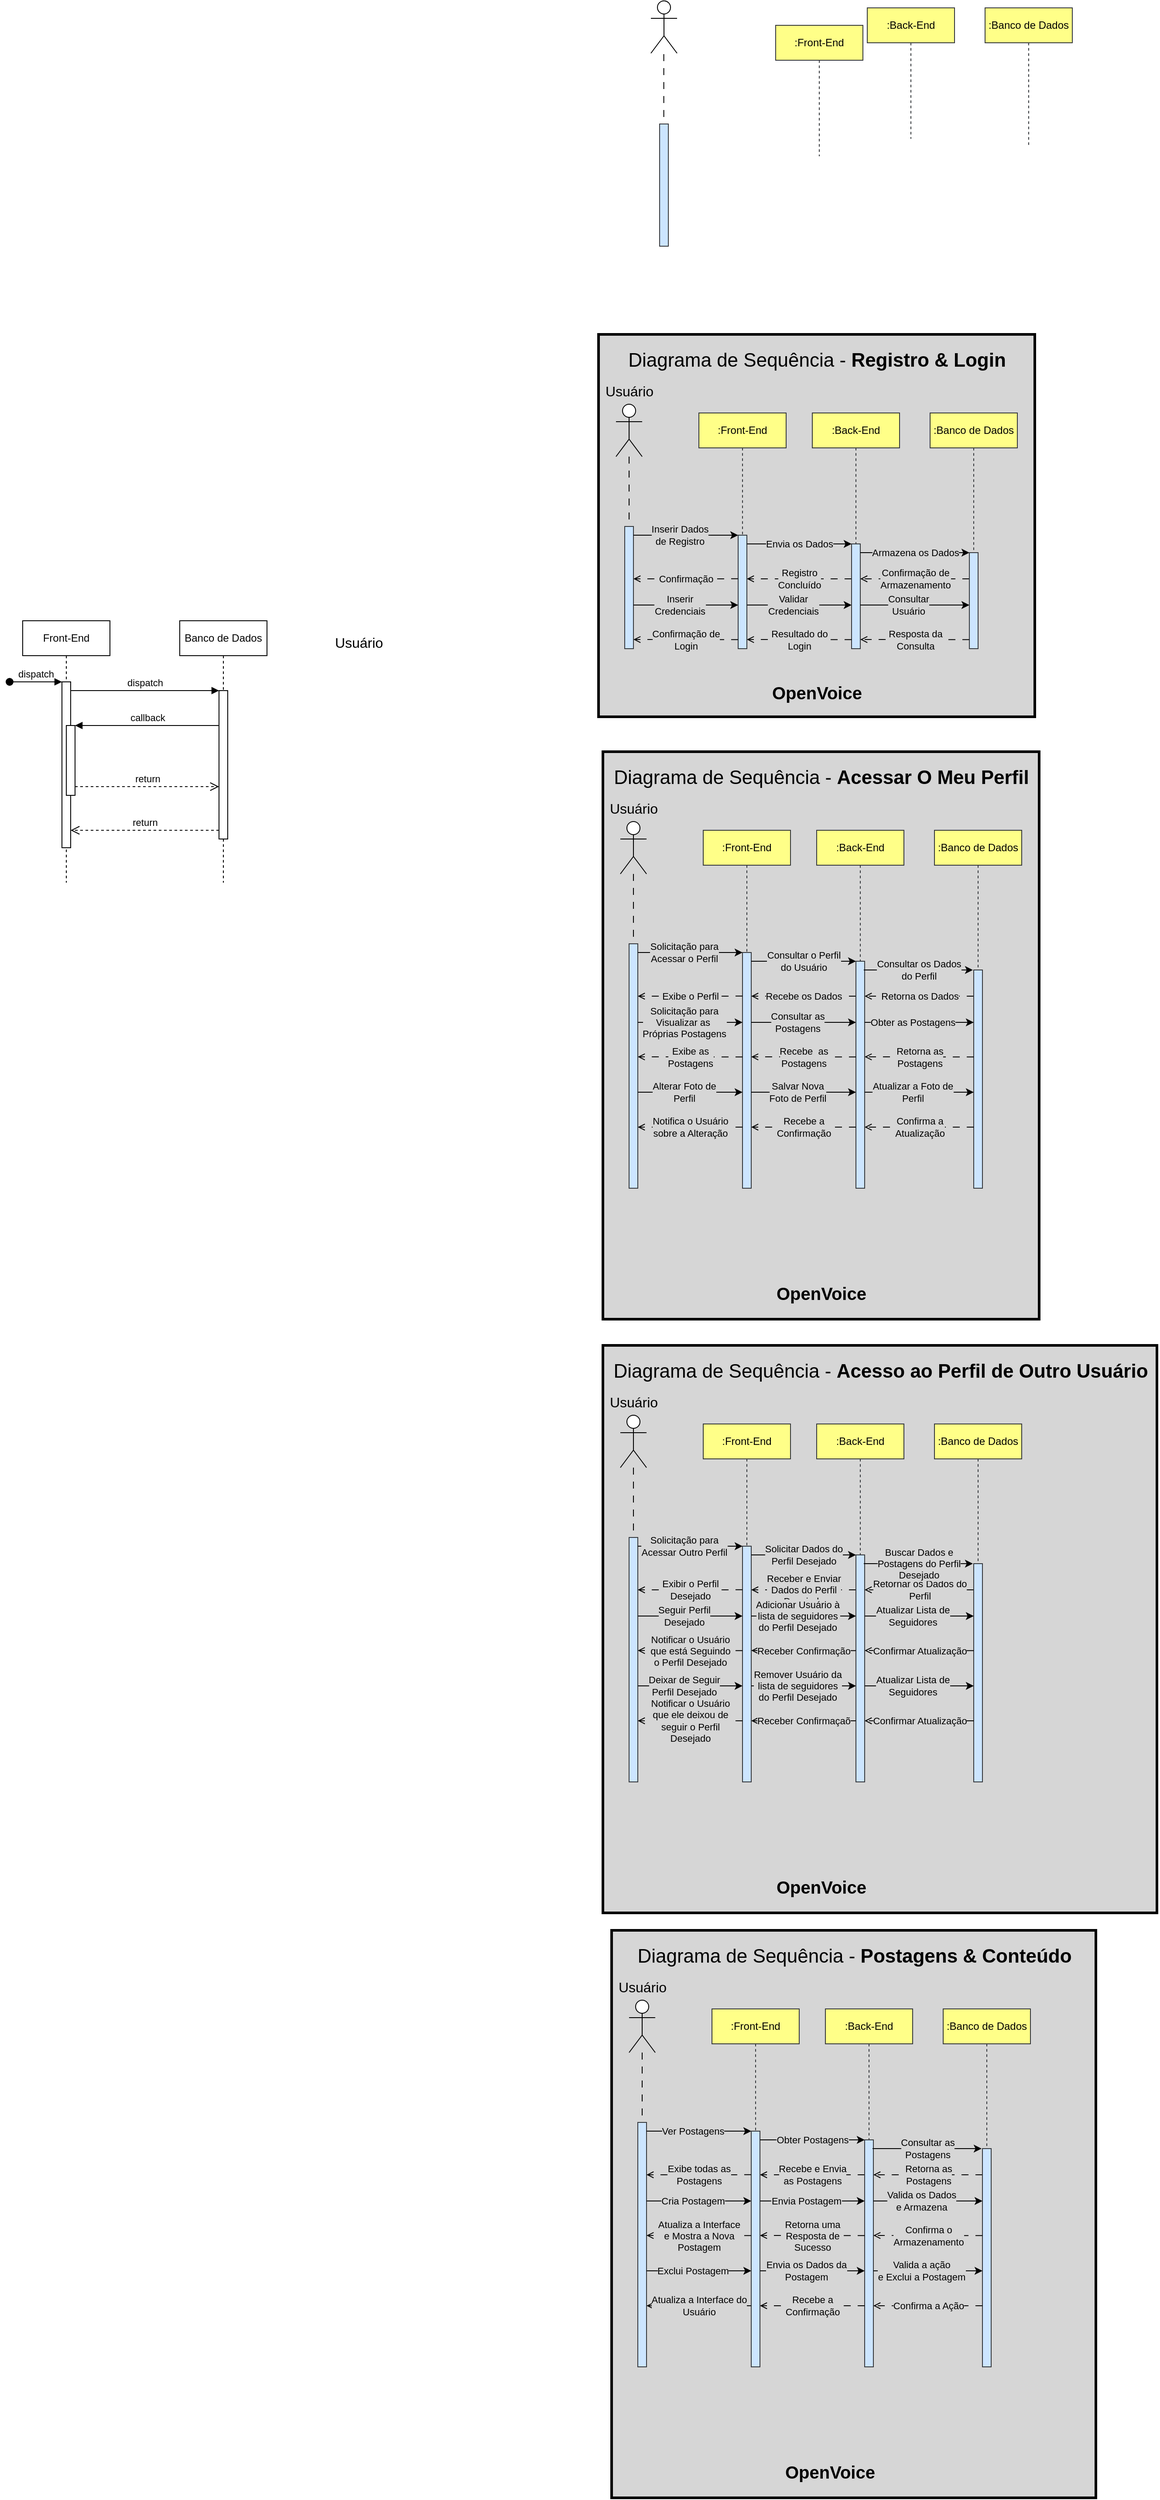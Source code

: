 <mxfile version="24.8.6">
  <diagram name="Page-1" id="2YBvvXClWsGukQMizWep">
    <mxGraphModel dx="503" dy="1289" grid="1" gridSize="10" guides="1" tooltips="1" connect="1" arrows="1" fold="1" page="1" pageScale="1" pageWidth="850" pageHeight="1100" math="0" shadow="0">
      <root>
        <mxCell id="0" />
        <mxCell id="1" parent="0" />
        <mxCell id="aM9ryv3xv72pqoxQDRHE-1" value="Front-End" style="shape=umlLifeline;perimeter=lifelinePerimeter;whiteSpace=wrap;html=1;container=0;dropTarget=0;collapsible=0;recursiveResize=0;outlineConnect=0;portConstraint=eastwest;newEdgeStyle={&quot;edgeStyle&quot;:&quot;elbowEdgeStyle&quot;,&quot;elbow&quot;:&quot;vertical&quot;,&quot;curved&quot;:0,&quot;rounded&quot;:0};" parent="1" vertex="1">
          <mxGeometry x="40" y="40" width="100" height="300" as="geometry" />
        </mxCell>
        <mxCell id="aM9ryv3xv72pqoxQDRHE-2" value="" style="html=1;points=[];perimeter=orthogonalPerimeter;outlineConnect=0;targetShapes=umlLifeline;portConstraint=eastwest;newEdgeStyle={&quot;edgeStyle&quot;:&quot;elbowEdgeStyle&quot;,&quot;elbow&quot;:&quot;vertical&quot;,&quot;curved&quot;:0,&quot;rounded&quot;:0};" parent="aM9ryv3xv72pqoxQDRHE-1" vertex="1">
          <mxGeometry x="45" y="70" width="10" height="190" as="geometry" />
        </mxCell>
        <mxCell id="aM9ryv3xv72pqoxQDRHE-3" value="dispatch" style="html=1;verticalAlign=bottom;startArrow=oval;endArrow=block;startSize=8;edgeStyle=elbowEdgeStyle;elbow=vertical;curved=0;rounded=0;" parent="aM9ryv3xv72pqoxQDRHE-1" target="aM9ryv3xv72pqoxQDRHE-2" edge="1">
          <mxGeometry relative="1" as="geometry">
            <mxPoint x="-15" y="70" as="sourcePoint" />
          </mxGeometry>
        </mxCell>
        <mxCell id="aM9ryv3xv72pqoxQDRHE-4" value="" style="html=1;points=[];perimeter=orthogonalPerimeter;outlineConnect=0;targetShapes=umlLifeline;portConstraint=eastwest;newEdgeStyle={&quot;edgeStyle&quot;:&quot;elbowEdgeStyle&quot;,&quot;elbow&quot;:&quot;vertical&quot;,&quot;curved&quot;:0,&quot;rounded&quot;:0};" parent="aM9ryv3xv72pqoxQDRHE-1" vertex="1">
          <mxGeometry x="50" y="120" width="10" height="80" as="geometry" />
        </mxCell>
        <mxCell id="aM9ryv3xv72pqoxQDRHE-5" value="Banco de Dados" style="shape=umlLifeline;perimeter=lifelinePerimeter;whiteSpace=wrap;html=1;container=0;dropTarget=0;collapsible=0;recursiveResize=0;outlineConnect=0;portConstraint=eastwest;newEdgeStyle={&quot;edgeStyle&quot;:&quot;elbowEdgeStyle&quot;,&quot;elbow&quot;:&quot;vertical&quot;,&quot;curved&quot;:0,&quot;rounded&quot;:0};" parent="1" vertex="1">
          <mxGeometry x="220" y="40" width="100" height="300" as="geometry" />
        </mxCell>
        <mxCell id="aM9ryv3xv72pqoxQDRHE-6" value="" style="html=1;points=[];perimeter=orthogonalPerimeter;outlineConnect=0;targetShapes=umlLifeline;portConstraint=eastwest;newEdgeStyle={&quot;edgeStyle&quot;:&quot;elbowEdgeStyle&quot;,&quot;elbow&quot;:&quot;vertical&quot;,&quot;curved&quot;:0,&quot;rounded&quot;:0};" parent="aM9ryv3xv72pqoxQDRHE-5" vertex="1">
          <mxGeometry x="45" y="80" width="10" height="170" as="geometry" />
        </mxCell>
        <mxCell id="aM9ryv3xv72pqoxQDRHE-7" value="dispatch" style="html=1;verticalAlign=bottom;endArrow=block;edgeStyle=elbowEdgeStyle;elbow=vertical;curved=0;rounded=0;" parent="1" source="aM9ryv3xv72pqoxQDRHE-2" target="aM9ryv3xv72pqoxQDRHE-6" edge="1">
          <mxGeometry relative="1" as="geometry">
            <mxPoint x="195" y="130" as="sourcePoint" />
            <Array as="points">
              <mxPoint x="180" y="120" />
            </Array>
          </mxGeometry>
        </mxCell>
        <mxCell id="aM9ryv3xv72pqoxQDRHE-8" value="return" style="html=1;verticalAlign=bottom;endArrow=open;dashed=1;endSize=8;edgeStyle=elbowEdgeStyle;elbow=vertical;curved=0;rounded=0;" parent="1" source="aM9ryv3xv72pqoxQDRHE-6" target="aM9ryv3xv72pqoxQDRHE-2" edge="1">
          <mxGeometry relative="1" as="geometry">
            <mxPoint x="195" y="205" as="targetPoint" />
            <Array as="points">
              <mxPoint x="190" y="280" />
            </Array>
          </mxGeometry>
        </mxCell>
        <mxCell id="aM9ryv3xv72pqoxQDRHE-9" value="callback" style="html=1;verticalAlign=bottom;endArrow=block;edgeStyle=elbowEdgeStyle;elbow=vertical;curved=0;rounded=0;" parent="1" source="aM9ryv3xv72pqoxQDRHE-6" target="aM9ryv3xv72pqoxQDRHE-4" edge="1">
          <mxGeometry relative="1" as="geometry">
            <mxPoint x="175" y="160" as="sourcePoint" />
            <Array as="points">
              <mxPoint x="190" y="160" />
            </Array>
          </mxGeometry>
        </mxCell>
        <mxCell id="aM9ryv3xv72pqoxQDRHE-10" value="return" style="html=1;verticalAlign=bottom;endArrow=open;dashed=1;endSize=8;edgeStyle=elbowEdgeStyle;elbow=vertical;curved=0;rounded=0;" parent="1" source="aM9ryv3xv72pqoxQDRHE-4" target="aM9ryv3xv72pqoxQDRHE-6" edge="1">
          <mxGeometry relative="1" as="geometry">
            <mxPoint x="175" y="235" as="targetPoint" />
            <Array as="points">
              <mxPoint x="180" y="230" />
            </Array>
          </mxGeometry>
        </mxCell>
        <mxCell id="yEwb-wUfJ6K_Wa4CBT-_-1" value="" style="shape=umlActor;verticalLabelPosition=bottom;verticalAlign=top;html=1;outlineConnect=0;" parent="1" vertex="1">
          <mxGeometry x="760" y="-670" width="30" height="60" as="geometry" />
        </mxCell>
        <mxCell id="yEwb-wUfJ6K_Wa4CBT-_-2" value="" style="html=1;points=[];perimeter=orthogonalPerimeter;outlineConnect=0;targetShapes=umlLifeline;portConstraint=eastwest;newEdgeStyle={&quot;edgeStyle&quot;:&quot;elbowEdgeStyle&quot;,&quot;elbow&quot;:&quot;vertical&quot;,&quot;curved&quot;:0,&quot;rounded&quot;:0};fillColor=#cce5ff;strokeColor=#36393d;" parent="1" vertex="1">
          <mxGeometry x="770" y="-529" width="10" height="140" as="geometry" />
        </mxCell>
        <mxCell id="yEwb-wUfJ6K_Wa4CBT-_-3" value=":Front-End" style="shape=umlLifeline;perimeter=lifelinePerimeter;whiteSpace=wrap;html=1;container=0;dropTarget=0;collapsible=0;recursiveResize=0;outlineConnect=0;portConstraint=eastwest;newEdgeStyle={&quot;edgeStyle&quot;:&quot;elbowEdgeStyle&quot;,&quot;elbow&quot;:&quot;vertical&quot;,&quot;curved&quot;:0,&quot;rounded&quot;:0};movable=1;resizable=1;rotatable=1;deletable=1;editable=1;locked=0;connectable=1;fillColor=#ffff88;strokeColor=#36393d;" parent="1" vertex="1">
          <mxGeometry x="903" y="-642" width="100" height="150" as="geometry" />
        </mxCell>
        <mxCell id="yEwb-wUfJ6K_Wa4CBT-_-4" value=":Banco de Dados" style="shape=umlLifeline;perimeter=lifelinePerimeter;whiteSpace=wrap;html=1;container=0;dropTarget=0;collapsible=0;recursiveResize=0;outlineConnect=0;portConstraint=eastwest;newEdgeStyle={&quot;edgeStyle&quot;:&quot;elbowEdgeStyle&quot;,&quot;elbow&quot;:&quot;vertical&quot;,&quot;curved&quot;:0,&quot;rounded&quot;:0};movable=1;resizable=1;rotatable=1;deletable=1;editable=1;locked=0;connectable=1;fillColor=#ffff88;strokeColor=#36393d;" parent="1" vertex="1">
          <mxGeometry x="1143" y="-662" width="100" height="160" as="geometry" />
        </mxCell>
        <mxCell id="yEwb-wUfJ6K_Wa4CBT-_-5" value=":Back-End" style="shape=umlLifeline;perimeter=lifelinePerimeter;whiteSpace=wrap;html=1;container=0;dropTarget=0;collapsible=0;recursiveResize=0;outlineConnect=0;portConstraint=eastwest;newEdgeStyle={&quot;edgeStyle&quot;:&quot;elbowEdgeStyle&quot;,&quot;elbow&quot;:&quot;vertical&quot;,&quot;curved&quot;:0,&quot;rounded&quot;:0};movable=1;resizable=1;rotatable=1;deletable=1;editable=1;locked=0;connectable=1;fillColor=#ffff88;strokeColor=#36393d;" parent="1" vertex="1">
          <mxGeometry x="1008" y="-662" width="100" height="150" as="geometry" />
        </mxCell>
        <mxCell id="yEwb-wUfJ6K_Wa4CBT-_-6" value="&lt;font style=&quot;font-size: 16px;&quot;&gt;Usuário&lt;/font&gt;" style="text;html=1;align=center;verticalAlign=middle;resizable=0;points=[];autosize=1;strokeColor=none;fillColor=none;" parent="1" vertex="1">
          <mxGeometry x="385" y="50" width="80" height="30" as="geometry" />
        </mxCell>
        <mxCell id="yEwb-wUfJ6K_Wa4CBT-_-8" style="edgeStyle=orthogonalEdgeStyle;rounded=0;orthogonalLoop=1;jettySize=auto;html=1;dashed=1;dashPattern=8 8;endArrow=none;endFill=0;" parent="1" edge="1">
          <mxGeometry relative="1" as="geometry">
            <mxPoint x="774.79" y="-529" as="targetPoint" />
            <mxPoint x="774.79" y="-609" as="sourcePoint" />
          </mxGeometry>
        </mxCell>
        <mxCell id="yEwb-wUfJ6K_Wa4CBT-_-10" value="" style="group" parent="1" vertex="1" connectable="0">
          <mxGeometry x="695" y="-288" width="505" height="438" as="geometry" />
        </mxCell>
        <mxCell id="fzol35xkr2vELgRFicSL-21" value="" style="rounded=0;whiteSpace=wrap;html=1;font-weight:bold;strokeWidth=3;perimeterSpacing=0;fillColor=#D6D6D6;fillStyle=solid;" parent="yEwb-wUfJ6K_Wa4CBT-_-10" vertex="1">
          <mxGeometry x="5" width="500" height="438" as="geometry" />
        </mxCell>
        <mxCell id="R4FIYe3XORB85bZwwy5E-1" style="edgeStyle=orthogonalEdgeStyle;rounded=0;orthogonalLoop=1;jettySize=auto;html=1;dashed=1;dashPattern=8 8;endArrow=none;endFill=0;" parent="yEwb-wUfJ6K_Wa4CBT-_-10" source="BhHK1dxfvUc9JHQRBDV9-2" edge="1">
          <mxGeometry relative="1" as="geometry">
            <mxPoint x="40" y="220" as="targetPoint" />
          </mxGeometry>
        </mxCell>
        <mxCell id="BhHK1dxfvUc9JHQRBDV9-2" value="" style="shape=umlActor;verticalLabelPosition=bottom;verticalAlign=top;html=1;outlineConnect=0;" parent="yEwb-wUfJ6K_Wa4CBT-_-10" vertex="1">
          <mxGeometry x="25" y="80" width="30" height="60" as="geometry" />
        </mxCell>
        <mxCell id="BhHK1dxfvUc9JHQRBDV9-6" value=":Front-End" style="shape=umlLifeline;perimeter=lifelinePerimeter;whiteSpace=wrap;html=1;container=0;dropTarget=0;collapsible=0;recursiveResize=0;outlineConnect=0;portConstraint=eastwest;newEdgeStyle={&quot;edgeStyle&quot;:&quot;elbowEdgeStyle&quot;,&quot;elbow&quot;:&quot;vertical&quot;,&quot;curved&quot;:0,&quot;rounded&quot;:0};movable=1;resizable=1;rotatable=1;deletable=1;editable=1;locked=0;connectable=1;fillColor=#ffff88;strokeColor=#36393d;" parent="yEwb-wUfJ6K_Wa4CBT-_-10" vertex="1">
          <mxGeometry x="120" y="90" width="100" height="150" as="geometry" />
        </mxCell>
        <mxCell id="BhHK1dxfvUc9JHQRBDV9-10" value=":Banco de Dados" style="shape=umlLifeline;perimeter=lifelinePerimeter;whiteSpace=wrap;html=1;container=0;dropTarget=0;collapsible=0;recursiveResize=0;outlineConnect=0;portConstraint=eastwest;newEdgeStyle={&quot;edgeStyle&quot;:&quot;elbowEdgeStyle&quot;,&quot;elbow&quot;:&quot;vertical&quot;,&quot;curved&quot;:0,&quot;rounded&quot;:0};movable=1;resizable=1;rotatable=1;deletable=1;editable=1;locked=0;connectable=1;fillColor=#ffff88;strokeColor=#36393d;" parent="yEwb-wUfJ6K_Wa4CBT-_-10" vertex="1">
          <mxGeometry x="385" y="90" width="100" height="160" as="geometry" />
        </mxCell>
        <mxCell id="BhHK1dxfvUc9JHQRBDV9-11" value=":Back-End" style="shape=umlLifeline;perimeter=lifelinePerimeter;whiteSpace=wrap;html=1;container=0;dropTarget=0;collapsible=0;recursiveResize=0;outlineConnect=0;portConstraint=eastwest;newEdgeStyle={&quot;edgeStyle&quot;:&quot;elbowEdgeStyle&quot;,&quot;elbow&quot;:&quot;vertical&quot;,&quot;curved&quot;:0,&quot;rounded&quot;:0};movable=1;resizable=1;rotatable=1;deletable=1;editable=1;locked=0;connectable=1;fillColor=#ffff88;strokeColor=#36393d;" parent="yEwb-wUfJ6K_Wa4CBT-_-10" vertex="1">
          <mxGeometry x="250" y="90" width="100" height="150" as="geometry" />
        </mxCell>
        <mxCell id="BhHK1dxfvUc9JHQRBDV9-16" value="" style="html=1;points=[];perimeter=orthogonalPerimeter;outlineConnect=0;targetShapes=umlLifeline;portConstraint=eastwest;newEdgeStyle={&quot;edgeStyle&quot;:&quot;elbowEdgeStyle&quot;,&quot;elbow&quot;:&quot;vertical&quot;,&quot;curved&quot;:0,&quot;rounded&quot;:0};fillColor=#cce5ff;strokeColor=#36393d;" parent="yEwb-wUfJ6K_Wa4CBT-_-10" vertex="1">
          <mxGeometry x="35" y="220" width="10" height="140" as="geometry" />
        </mxCell>
        <mxCell id="R4FIYe3XORB85bZwwy5E-3" value="" style="html=1;points=[];perimeter=orthogonalPerimeter;outlineConnect=0;targetShapes=umlLifeline;portConstraint=eastwest;newEdgeStyle={&quot;edgeStyle&quot;:&quot;elbowEdgeStyle&quot;,&quot;elbow&quot;:&quot;vertical&quot;,&quot;curved&quot;:0,&quot;rounded&quot;:0};fillColor=#cce5ff;strokeColor=#36393d;" parent="yEwb-wUfJ6K_Wa4CBT-_-10" vertex="1">
          <mxGeometry x="165" y="230" width="10" height="130" as="geometry" />
        </mxCell>
        <mxCell id="R4FIYe3XORB85bZwwy5E-6" value="" style="endArrow=classic;html=1;rounded=0;" parent="yEwb-wUfJ6K_Wa4CBT-_-10" target="R4FIYe3XORB85bZwwy5E-3" edge="1">
          <mxGeometry width="50" height="50" relative="1" as="geometry">
            <mxPoint x="45" y="230" as="sourcePoint" />
            <mxPoint x="165" y="240" as="targetPoint" />
            <Array as="points">
              <mxPoint x="105" y="230" />
            </Array>
          </mxGeometry>
        </mxCell>
        <mxCell id="R4FIYe3XORB85bZwwy5E-7" value="&lt;div&gt;Inserir Dados&lt;/div&gt;&lt;div&gt;de Registro&lt;br&gt;&lt;/div&gt;" style="edgeLabel;html=1;align=center;verticalAlign=middle;resizable=0;points=[];labelBackgroundColor=#d6d6d6;" parent="R4FIYe3XORB85bZwwy5E-6" vertex="1" connectable="0">
          <mxGeometry x="-0.121" relative="1" as="geometry">
            <mxPoint as="offset" />
          </mxGeometry>
        </mxCell>
        <mxCell id="fzol35xkr2vELgRFicSL-5" value="&lt;div&gt;Registro&lt;/div&gt;&lt;div&gt;Concluído&lt;br&gt;&lt;/div&gt;" style="edgeStyle=elbowEdgeStyle;rounded=0;orthogonalLoop=1;jettySize=auto;html=1;elbow=vertical;curved=0;dashed=1;dashPattern=8 8;endArrow=open;endFill=0;labelBackgroundColor=#d6d6d6;" parent="yEwb-wUfJ6K_Wa4CBT-_-10" edge="1">
          <mxGeometry relative="1" as="geometry">
            <mxPoint x="295" y="279.996" as="sourcePoint" />
            <mxPoint x="175" y="279.996" as="targetPoint" />
            <mxPoint as="offset" />
          </mxGeometry>
        </mxCell>
        <mxCell id="R4FIYe3XORB85bZwwy5E-8" value="" style="html=1;points=[];perimeter=orthogonalPerimeter;outlineConnect=0;targetShapes=umlLifeline;portConstraint=eastwest;newEdgeStyle={&quot;edgeStyle&quot;:&quot;elbowEdgeStyle&quot;,&quot;elbow&quot;:&quot;vertical&quot;,&quot;curved&quot;:0,&quot;rounded&quot;:0};fillColor=#cce5ff;strokeColor=#36393d;" parent="yEwb-wUfJ6K_Wa4CBT-_-10" vertex="1">
          <mxGeometry x="295" y="240" width="10" height="120" as="geometry" />
        </mxCell>
        <mxCell id="R4FIYe3XORB85bZwwy5E-9" value="Envia os Dados" style="endArrow=classic;html=1;rounded=0;labelBackgroundColor=#d6d6d6;" parent="yEwb-wUfJ6K_Wa4CBT-_-10" edge="1">
          <mxGeometry width="50" height="50" relative="1" as="geometry">
            <mxPoint x="175" y="240" as="sourcePoint" />
            <mxPoint x="295" y="240" as="targetPoint" />
            <Array as="points">
              <mxPoint x="235" y="240" />
            </Array>
          </mxGeometry>
        </mxCell>
        <mxCell id="R4FIYe3XORB85bZwwy5E-16" value="&lt;div&gt;Confirmação de&lt;br&gt;&lt;/div&gt;&lt;div&gt;Armazenamento&lt;br&gt;&lt;/div&gt;" style="edgeStyle=elbowEdgeStyle;rounded=0;orthogonalLoop=1;jettySize=auto;html=1;elbow=vertical;curved=0;dashed=1;dashPattern=8 8;endArrow=open;endFill=0;labelBackgroundColor=#d6d6d6;" parent="yEwb-wUfJ6K_Wa4CBT-_-10" edge="1">
          <mxGeometry relative="1" as="geometry">
            <mxPoint x="305" y="279.997" as="targetPoint" />
            <mxPoint x="430" y="279.997" as="sourcePoint" />
          </mxGeometry>
        </mxCell>
        <mxCell id="R4FIYe3XORB85bZwwy5E-11" value="" style="html=1;points=[];perimeter=orthogonalPerimeter;outlineConnect=0;targetShapes=umlLifeline;portConstraint=eastwest;newEdgeStyle={&quot;edgeStyle&quot;:&quot;elbowEdgeStyle&quot;,&quot;elbow&quot;:&quot;vertical&quot;,&quot;curved&quot;:0,&quot;rounded&quot;:0};fillColor=#cce5ff;strokeColor=#36393d;" parent="yEwb-wUfJ6K_Wa4CBT-_-10" vertex="1">
          <mxGeometry x="430" y="250" width="10" height="110" as="geometry" />
        </mxCell>
        <mxCell id="R4FIYe3XORB85bZwwy5E-12" value="Armazena os Dados" style="endArrow=classic;html=1;rounded=0;labelBackgroundColor=#d6d6d6;" parent="yEwb-wUfJ6K_Wa4CBT-_-10" edge="1">
          <mxGeometry width="50" height="50" relative="1" as="geometry">
            <mxPoint x="305" y="250" as="sourcePoint" />
            <mxPoint x="430" y="250.0" as="targetPoint" />
            <Array as="points">
              <mxPoint x="360.5" y="250" />
            </Array>
          </mxGeometry>
        </mxCell>
        <mxCell id="fzol35xkr2vELgRFicSL-6" value="Confirmação" style="edgeStyle=elbowEdgeStyle;rounded=0;orthogonalLoop=1;jettySize=auto;html=1;elbow=vertical;curved=0;dashed=1;dashPattern=8 8;endArrow=open;endFill=0;labelBackgroundColor=#d6d6d6;" parent="yEwb-wUfJ6K_Wa4CBT-_-10" edge="1">
          <mxGeometry relative="1" as="geometry">
            <mxPoint x="165" y="279.93" as="sourcePoint" />
            <mxPoint x="45" y="279.93" as="targetPoint" />
            <mxPoint as="offset" />
          </mxGeometry>
        </mxCell>
        <mxCell id="fzol35xkr2vELgRFicSL-8" value="" style="endArrow=classic;html=1;rounded=0;" parent="yEwb-wUfJ6K_Wa4CBT-_-10" edge="1">
          <mxGeometry width="50" height="50" relative="1" as="geometry">
            <mxPoint x="45" y="310" as="sourcePoint" />
            <mxPoint x="165" y="310" as="targetPoint" />
            <Array as="points">
              <mxPoint x="105" y="310" />
            </Array>
          </mxGeometry>
        </mxCell>
        <mxCell id="fzol35xkr2vELgRFicSL-9" value="&lt;div&gt;Inserir&lt;/div&gt;&lt;div&gt;Credenciais&lt;br&gt;&lt;/div&gt;" style="edgeLabel;html=1;align=center;verticalAlign=middle;resizable=0;points=[];labelBackgroundColor=#d6d6d6;" parent="fzol35xkr2vELgRFicSL-8" vertex="1" connectable="0">
          <mxGeometry x="-0.121" relative="1" as="geometry">
            <mxPoint as="offset" />
          </mxGeometry>
        </mxCell>
        <mxCell id="fzol35xkr2vELgRFicSL-10" value="" style="endArrow=classic;html=1;rounded=0;" parent="yEwb-wUfJ6K_Wa4CBT-_-10" edge="1">
          <mxGeometry width="50" height="50" relative="1" as="geometry">
            <mxPoint x="175" y="310" as="sourcePoint" />
            <mxPoint x="295" y="310" as="targetPoint" />
            <Array as="points">
              <mxPoint x="235" y="310" />
            </Array>
          </mxGeometry>
        </mxCell>
        <mxCell id="fzol35xkr2vELgRFicSL-11" value="&lt;div&gt;Validar&lt;/div&gt;&lt;div&gt;Credenciais&lt;br&gt;&lt;/div&gt;" style="edgeLabel;html=1;align=center;verticalAlign=middle;resizable=0;points=[];labelBackgroundColor=#d6d6d6;" parent="fzol35xkr2vELgRFicSL-10" vertex="1" connectable="0">
          <mxGeometry x="-0.121" relative="1" as="geometry">
            <mxPoint as="offset" />
          </mxGeometry>
        </mxCell>
        <mxCell id="fzol35xkr2vELgRFicSL-12" value="" style="endArrow=classic;html=1;rounded=0;" parent="yEwb-wUfJ6K_Wa4CBT-_-10" edge="1">
          <mxGeometry width="50" height="50" relative="1" as="geometry">
            <mxPoint x="305" y="310" as="sourcePoint" />
            <mxPoint x="430" y="310.0" as="targetPoint" />
            <Array as="points">
              <mxPoint x="365" y="310" />
            </Array>
          </mxGeometry>
        </mxCell>
        <mxCell id="fzol35xkr2vELgRFicSL-13" value="&lt;div&gt;Consultar&lt;/div&gt;&lt;div&gt;Usuário&lt;br&gt;&lt;/div&gt;" style="edgeLabel;html=1;align=center;verticalAlign=middle;resizable=0;points=[];labelBackgroundColor=#d6d6d6;" parent="fzol35xkr2vELgRFicSL-12" vertex="1" connectable="0">
          <mxGeometry x="-0.121" relative="1" as="geometry">
            <mxPoint as="offset" />
          </mxGeometry>
        </mxCell>
        <mxCell id="fzol35xkr2vELgRFicSL-14" value="&lt;div&gt;Resposta da&lt;/div&gt;&lt;div&gt;Consulta&lt;br&gt;&lt;/div&gt;" style="edgeStyle=elbowEdgeStyle;rounded=0;orthogonalLoop=1;jettySize=auto;html=1;elbow=vertical;curved=0;dashed=1;dashPattern=8 8;endArrow=open;endFill=0;labelBackgroundColor=#d6d6d6;" parent="yEwb-wUfJ6K_Wa4CBT-_-10" edge="1">
          <mxGeometry relative="1" as="geometry">
            <mxPoint x="305" y="349.657" as="targetPoint" />
            <mxPoint x="430" y="349.657" as="sourcePoint" />
          </mxGeometry>
        </mxCell>
        <mxCell id="fzol35xkr2vELgRFicSL-15" value="&lt;div&gt;Resultado do&lt;/div&gt;&lt;div&gt;Login&lt;br&gt;&lt;/div&gt;" style="edgeStyle=elbowEdgeStyle;rounded=0;orthogonalLoop=1;jettySize=auto;html=1;elbow=vertical;curved=0;dashed=1;dashPattern=8 8;endArrow=open;endFill=0;labelBackgroundColor=#d6d6d6;" parent="yEwb-wUfJ6K_Wa4CBT-_-10" edge="1">
          <mxGeometry relative="1" as="geometry">
            <mxPoint x="295" y="349.656" as="sourcePoint" />
            <mxPoint x="175" y="349.656" as="targetPoint" />
            <mxPoint as="offset" />
          </mxGeometry>
        </mxCell>
        <mxCell id="fzol35xkr2vELgRFicSL-17" value="&lt;div&gt;Confirmação de&lt;/div&gt;&lt;div&gt;Login&lt;br&gt;&lt;/div&gt;" style="edgeStyle=elbowEdgeStyle;rounded=0;orthogonalLoop=1;jettySize=auto;html=1;elbow=vertical;curved=0;dashed=1;dashPattern=8 8;endArrow=open;endFill=0;labelBackgroundColor=#d6d6d6;" parent="yEwb-wUfJ6K_Wa4CBT-_-10" edge="1">
          <mxGeometry relative="1" as="geometry">
            <mxPoint x="165" y="349.66" as="sourcePoint" />
            <mxPoint x="45" y="349.66" as="targetPoint" />
            <mxPoint as="offset" />
          </mxGeometry>
        </mxCell>
        <mxCell id="fzol35xkr2vELgRFicSL-20" value="&lt;font style=&quot;font-size: 22px;&quot;&gt;Diagrama de Sequência - &lt;b&gt;Registro &amp;amp; Login&lt;br&gt;&lt;/b&gt;&lt;/font&gt;" style="text;html=1;align=center;verticalAlign=middle;resizable=0;points=[];autosize=1;strokeColor=none;fillColor=none;" parent="yEwb-wUfJ6K_Wa4CBT-_-10" vertex="1">
          <mxGeometry x="25" y="10" width="460" height="40" as="geometry" />
        </mxCell>
        <mxCell id="fzol35xkr2vELgRFicSL-22" value="&lt;font style=&quot;font-size: 20px;&quot;&gt;&lt;b&gt;OpenVoice&lt;/b&gt;&lt;/font&gt;" style="text;html=1;align=center;verticalAlign=middle;resizable=0;points=[];autosize=1;strokeColor=none;fillColor=none;" parent="yEwb-wUfJ6K_Wa4CBT-_-10" vertex="1">
          <mxGeometry x="190" y="390" width="130" height="40" as="geometry" />
        </mxCell>
        <mxCell id="fzol35xkr2vELgRFicSL-23" value="&lt;font style=&quot;font-size: 16px;&quot;&gt;Usuário&lt;/font&gt;" style="text;html=1;align=center;verticalAlign=middle;resizable=0;points=[];autosize=1;strokeColor=none;fillColor=none;" parent="yEwb-wUfJ6K_Wa4CBT-_-10" vertex="1">
          <mxGeometry y="50" width="80" height="30" as="geometry" />
        </mxCell>
        <mxCell id="dKMNJ_XkyidfndqTgt69-2" value="" style="group" vertex="1" connectable="0" parent="1">
          <mxGeometry x="700" y="190" width="505" height="650" as="geometry" />
        </mxCell>
        <mxCell id="yEwb-wUfJ6K_Wa4CBT-_-12" value="" style="rounded=0;whiteSpace=wrap;html=1;font-weight:bold;strokeWidth=3;perimeterSpacing=0;fillColor=#D6D6D6;fillStyle=solid;container=0;" parent="dKMNJ_XkyidfndqTgt69-2" vertex="1">
          <mxGeometry x="5" width="500" height="650" as="geometry" />
        </mxCell>
        <mxCell id="yEwb-wUfJ6K_Wa4CBT-_-13" style="edgeStyle=orthogonalEdgeStyle;rounded=0;orthogonalLoop=1;jettySize=auto;html=1;dashed=1;dashPattern=8 8;endArrow=none;endFill=0;" parent="dKMNJ_XkyidfndqTgt69-2" source="yEwb-wUfJ6K_Wa4CBT-_-14" edge="1">
          <mxGeometry relative="1" as="geometry">
            <mxPoint x="40" y="220" as="targetPoint" />
          </mxGeometry>
        </mxCell>
        <mxCell id="yEwb-wUfJ6K_Wa4CBT-_-14" value="" style="shape=umlActor;verticalLabelPosition=bottom;verticalAlign=top;html=1;outlineConnect=0;container=0;" parent="dKMNJ_XkyidfndqTgt69-2" vertex="1">
          <mxGeometry x="25" y="80" width="30" height="60" as="geometry" />
        </mxCell>
        <mxCell id="yEwb-wUfJ6K_Wa4CBT-_-15" value=":Front-End" style="shape=umlLifeline;perimeter=lifelinePerimeter;whiteSpace=wrap;html=1;container=0;dropTarget=0;collapsible=0;recursiveResize=0;outlineConnect=0;portConstraint=eastwest;newEdgeStyle={&quot;edgeStyle&quot;:&quot;elbowEdgeStyle&quot;,&quot;elbow&quot;:&quot;vertical&quot;,&quot;curved&quot;:0,&quot;rounded&quot;:0};movable=1;resizable=1;rotatable=1;deletable=1;editable=1;locked=0;connectable=1;fillColor=#ffff88;strokeColor=#36393d;" parent="dKMNJ_XkyidfndqTgt69-2" vertex="1">
          <mxGeometry x="120" y="90" width="100" height="150" as="geometry" />
        </mxCell>
        <mxCell id="yEwb-wUfJ6K_Wa4CBT-_-16" value=":Banco de Dados" style="shape=umlLifeline;perimeter=lifelinePerimeter;whiteSpace=wrap;html=1;container=0;dropTarget=0;collapsible=0;recursiveResize=0;outlineConnect=0;portConstraint=eastwest;newEdgeStyle={&quot;edgeStyle&quot;:&quot;elbowEdgeStyle&quot;,&quot;elbow&quot;:&quot;vertical&quot;,&quot;curved&quot;:0,&quot;rounded&quot;:0};movable=1;resizable=1;rotatable=1;deletable=1;editable=1;locked=0;connectable=1;fillColor=#ffff88;strokeColor=#36393d;" parent="dKMNJ_XkyidfndqTgt69-2" vertex="1">
          <mxGeometry x="385" y="90" width="100" height="160" as="geometry" />
        </mxCell>
        <mxCell id="yEwb-wUfJ6K_Wa4CBT-_-17" value=":Back-End" style="shape=umlLifeline;perimeter=lifelinePerimeter;whiteSpace=wrap;html=1;container=0;dropTarget=0;collapsible=0;recursiveResize=0;outlineConnect=0;portConstraint=eastwest;newEdgeStyle={&quot;edgeStyle&quot;:&quot;elbowEdgeStyle&quot;,&quot;elbow&quot;:&quot;vertical&quot;,&quot;curved&quot;:0,&quot;rounded&quot;:0};movable=1;resizable=1;rotatable=1;deletable=1;editable=1;locked=0;connectable=1;fillColor=#ffff88;strokeColor=#36393d;" parent="dKMNJ_XkyidfndqTgt69-2" vertex="1">
          <mxGeometry x="250" y="90" width="100" height="150" as="geometry" />
        </mxCell>
        <mxCell id="yEwb-wUfJ6K_Wa4CBT-_-18" value="" style="html=1;points=[];perimeter=orthogonalPerimeter;outlineConnect=0;targetShapes=umlLifeline;portConstraint=eastwest;newEdgeStyle={&quot;edgeStyle&quot;:&quot;elbowEdgeStyle&quot;,&quot;elbow&quot;:&quot;vertical&quot;,&quot;curved&quot;:0,&quot;rounded&quot;:0};fillColor=#cce5ff;strokeColor=#36393d;container=0;" parent="dKMNJ_XkyidfndqTgt69-2" vertex="1">
          <mxGeometry x="35" y="220" width="10" height="280" as="geometry" />
        </mxCell>
        <mxCell id="yEwb-wUfJ6K_Wa4CBT-_-19" value="" style="html=1;points=[];perimeter=orthogonalPerimeter;outlineConnect=0;targetShapes=umlLifeline;portConstraint=eastwest;newEdgeStyle={&quot;edgeStyle&quot;:&quot;elbowEdgeStyle&quot;,&quot;elbow&quot;:&quot;vertical&quot;,&quot;curved&quot;:0,&quot;rounded&quot;:0};fillColor=#cce5ff;strokeColor=#36393d;container=0;" parent="dKMNJ_XkyidfndqTgt69-2" vertex="1">
          <mxGeometry x="165" y="230" width="10" height="270" as="geometry" />
        </mxCell>
        <mxCell id="yEwb-wUfJ6K_Wa4CBT-_-20" value="" style="endArrow=classic;html=1;rounded=0;" parent="dKMNJ_XkyidfndqTgt69-2" target="yEwb-wUfJ6K_Wa4CBT-_-19" edge="1">
          <mxGeometry width="50" height="50" relative="1" as="geometry">
            <mxPoint x="45" y="230" as="sourcePoint" />
            <mxPoint x="165" y="240" as="targetPoint" />
            <Array as="points">
              <mxPoint x="105" y="230" />
            </Array>
          </mxGeometry>
        </mxCell>
        <mxCell id="yEwb-wUfJ6K_Wa4CBT-_-21" value="Solicitação para&lt;div&gt;Acessar o Perfil&lt;/div&gt;" style="edgeLabel;html=1;align=center;verticalAlign=middle;resizable=0;points=[];labelBackgroundColor=#d6d6d6;container=0;" parent="yEwb-wUfJ6K_Wa4CBT-_-20" vertex="1" connectable="0">
          <mxGeometry x="-0.121" relative="1" as="geometry">
            <mxPoint as="offset" />
          </mxGeometry>
        </mxCell>
        <mxCell id="yEwb-wUfJ6K_Wa4CBT-_-22" value="Recebe os Dados" style="edgeStyle=elbowEdgeStyle;rounded=0;orthogonalLoop=1;jettySize=auto;html=1;elbow=vertical;curved=0;dashed=1;dashPattern=8 8;endArrow=open;endFill=0;labelBackgroundColor=#d6d6d6;" parent="dKMNJ_XkyidfndqTgt69-2" edge="1">
          <mxGeometry relative="1" as="geometry">
            <mxPoint x="295" y="279.996" as="sourcePoint" />
            <mxPoint x="175" y="279.996" as="targetPoint" />
            <mxPoint as="offset" />
          </mxGeometry>
        </mxCell>
        <mxCell id="yEwb-wUfJ6K_Wa4CBT-_-23" value="" style="html=1;points=[];perimeter=orthogonalPerimeter;outlineConnect=0;targetShapes=umlLifeline;portConstraint=eastwest;newEdgeStyle={&quot;edgeStyle&quot;:&quot;elbowEdgeStyle&quot;,&quot;elbow&quot;:&quot;vertical&quot;,&quot;curved&quot;:0,&quot;rounded&quot;:0};fillColor=#cce5ff;strokeColor=#36393d;container=0;" parent="dKMNJ_XkyidfndqTgt69-2" vertex="1">
          <mxGeometry x="295" y="240" width="10" height="260" as="geometry" />
        </mxCell>
        <mxCell id="yEwb-wUfJ6K_Wa4CBT-_-24" value="Consultar o Perfil&lt;div&gt;do Usuário&lt;/div&gt;" style="endArrow=classic;html=1;rounded=0;labelBackgroundColor=#d6d6d6;" parent="dKMNJ_XkyidfndqTgt69-2" edge="1">
          <mxGeometry width="50" height="50" relative="1" as="geometry">
            <mxPoint x="175" y="240" as="sourcePoint" />
            <mxPoint x="295" y="240" as="targetPoint" />
            <Array as="points">
              <mxPoint x="235" y="240" />
            </Array>
          </mxGeometry>
        </mxCell>
        <mxCell id="yEwb-wUfJ6K_Wa4CBT-_-25" value="Retorna os Dados" style="edgeStyle=elbowEdgeStyle;rounded=0;orthogonalLoop=1;jettySize=auto;html=1;elbow=vertical;curved=0;dashed=1;dashPattern=8 8;endArrow=open;endFill=0;labelBackgroundColor=#d6d6d6;" parent="dKMNJ_XkyidfndqTgt69-2" edge="1">
          <mxGeometry relative="1" as="geometry">
            <mxPoint x="305" y="279.997" as="targetPoint" />
            <mxPoint x="430" y="279.997" as="sourcePoint" />
          </mxGeometry>
        </mxCell>
        <mxCell id="yEwb-wUfJ6K_Wa4CBT-_-26" value="" style="html=1;points=[];perimeter=orthogonalPerimeter;outlineConnect=0;targetShapes=umlLifeline;portConstraint=eastwest;newEdgeStyle={&quot;edgeStyle&quot;:&quot;elbowEdgeStyle&quot;,&quot;elbow&quot;:&quot;vertical&quot;,&quot;curved&quot;:0,&quot;rounded&quot;:0};fillColor=#cce5ff;strokeColor=#36393d;container=0;" parent="dKMNJ_XkyidfndqTgt69-2" vertex="1">
          <mxGeometry x="430" y="250" width="10" height="250" as="geometry" />
        </mxCell>
        <mxCell id="yEwb-wUfJ6K_Wa4CBT-_-27" value="Consultar os Dados&lt;div&gt;do Perfil&lt;/div&gt;" style="endArrow=classic;html=1;rounded=0;labelBackgroundColor=#d6d6d6;" parent="dKMNJ_XkyidfndqTgt69-2" edge="1">
          <mxGeometry width="50" height="50" relative="1" as="geometry">
            <mxPoint x="304" y="250" as="sourcePoint" />
            <mxPoint x="429" y="250.0" as="targetPoint" />
            <Array as="points">
              <mxPoint x="359.5" y="250" />
            </Array>
          </mxGeometry>
        </mxCell>
        <mxCell id="yEwb-wUfJ6K_Wa4CBT-_-28" value="Exibe o Perfil" style="edgeStyle=elbowEdgeStyle;rounded=0;orthogonalLoop=1;jettySize=auto;html=1;elbow=vertical;curved=0;dashed=1;dashPattern=8 8;endArrow=open;endFill=0;labelBackgroundColor=#d6d6d6;" parent="dKMNJ_XkyidfndqTgt69-2" edge="1">
          <mxGeometry relative="1" as="geometry">
            <mxPoint x="165" y="279.93" as="sourcePoint" />
            <mxPoint x="45" y="279.93" as="targetPoint" />
            <mxPoint as="offset" />
          </mxGeometry>
        </mxCell>
        <mxCell id="yEwb-wUfJ6K_Wa4CBT-_-29" value="" style="endArrow=classic;html=1;rounded=0;" parent="dKMNJ_XkyidfndqTgt69-2" edge="1">
          <mxGeometry width="50" height="50" relative="1" as="geometry">
            <mxPoint x="45" y="310" as="sourcePoint" />
            <mxPoint x="165" y="310" as="targetPoint" />
            <Array as="points">
              <mxPoint x="105" y="310" />
            </Array>
          </mxGeometry>
        </mxCell>
        <mxCell id="yEwb-wUfJ6K_Wa4CBT-_-30" value="Solicitação para&lt;div&gt;Visualizar as&amp;nbsp;&lt;/div&gt;&lt;div&gt;Próprias Postagens&lt;/div&gt;" style="edgeLabel;html=1;align=center;verticalAlign=middle;resizable=0;points=[];labelBackgroundColor=#d6d6d6;container=0;" parent="yEwb-wUfJ6K_Wa4CBT-_-29" vertex="1" connectable="0">
          <mxGeometry x="-0.121" relative="1" as="geometry">
            <mxPoint as="offset" />
          </mxGeometry>
        </mxCell>
        <mxCell id="yEwb-wUfJ6K_Wa4CBT-_-31" value="" style="endArrow=classic;html=1;rounded=0;" parent="dKMNJ_XkyidfndqTgt69-2" edge="1">
          <mxGeometry width="50" height="50" relative="1" as="geometry">
            <mxPoint x="175" y="310" as="sourcePoint" />
            <mxPoint x="295" y="310" as="targetPoint" />
            <Array as="points">
              <mxPoint x="235" y="310" />
            </Array>
          </mxGeometry>
        </mxCell>
        <mxCell id="yEwb-wUfJ6K_Wa4CBT-_-32" value="Consultar as&lt;div&gt;Postagens&lt;/div&gt;" style="edgeLabel;html=1;align=center;verticalAlign=middle;resizable=0;points=[];labelBackgroundColor=#d6d6d6;container=0;" parent="yEwb-wUfJ6K_Wa4CBT-_-31" vertex="1" connectable="0">
          <mxGeometry x="-0.121" relative="1" as="geometry">
            <mxPoint as="offset" />
          </mxGeometry>
        </mxCell>
        <mxCell id="yEwb-wUfJ6K_Wa4CBT-_-33" value="" style="endArrow=classic;html=1;rounded=0;" parent="dKMNJ_XkyidfndqTgt69-2" edge="1">
          <mxGeometry width="50" height="50" relative="1" as="geometry">
            <mxPoint x="305" y="310" as="sourcePoint" />
            <mxPoint x="430" y="310.0" as="targetPoint" />
            <Array as="points">
              <mxPoint x="365" y="310" />
            </Array>
          </mxGeometry>
        </mxCell>
        <mxCell id="yEwb-wUfJ6K_Wa4CBT-_-34" value="Obter as Postagens" style="edgeLabel;html=1;align=center;verticalAlign=middle;resizable=0;points=[];labelBackgroundColor=#d6d6d6;container=0;" parent="yEwb-wUfJ6K_Wa4CBT-_-33" vertex="1" connectable="0">
          <mxGeometry x="-0.121" relative="1" as="geometry">
            <mxPoint as="offset" />
          </mxGeometry>
        </mxCell>
        <mxCell id="yEwb-wUfJ6K_Wa4CBT-_-35" value="Retorna as&lt;div&gt;Postagens&lt;/div&gt;" style="edgeStyle=elbowEdgeStyle;rounded=0;orthogonalLoop=1;jettySize=auto;html=1;elbow=vertical;curved=0;dashed=1;dashPattern=8 8;endArrow=open;endFill=0;labelBackgroundColor=#d6d6d6;" parent="dKMNJ_XkyidfndqTgt69-2" edge="1">
          <mxGeometry relative="1" as="geometry">
            <mxPoint x="305" y="349.657" as="targetPoint" />
            <mxPoint x="430" y="349.657" as="sourcePoint" />
          </mxGeometry>
        </mxCell>
        <mxCell id="yEwb-wUfJ6K_Wa4CBT-_-36" value="Recebe&amp;nbsp; as&lt;div&gt;Postagens&lt;/div&gt;" style="edgeStyle=elbowEdgeStyle;rounded=0;orthogonalLoop=1;jettySize=auto;html=1;elbow=vertical;curved=0;dashed=1;dashPattern=8 8;endArrow=open;endFill=0;labelBackgroundColor=#d6d6d6;" parent="dKMNJ_XkyidfndqTgt69-2" edge="1">
          <mxGeometry relative="1" as="geometry">
            <mxPoint x="295" y="349.656" as="sourcePoint" />
            <mxPoint x="175" y="349.656" as="targetPoint" />
            <mxPoint as="offset" />
          </mxGeometry>
        </mxCell>
        <mxCell id="yEwb-wUfJ6K_Wa4CBT-_-37" value="Exibe as&lt;div&gt;Postagens&lt;/div&gt;" style="edgeStyle=elbowEdgeStyle;rounded=0;orthogonalLoop=1;jettySize=auto;html=1;elbow=vertical;curved=0;dashed=1;dashPattern=8 8;endArrow=open;endFill=0;labelBackgroundColor=#d6d6d6;" parent="dKMNJ_XkyidfndqTgt69-2" edge="1">
          <mxGeometry relative="1" as="geometry">
            <mxPoint x="165" y="349.66" as="sourcePoint" />
            <mxPoint x="45" y="349.66" as="targetPoint" />
            <mxPoint as="offset" />
          </mxGeometry>
        </mxCell>
        <mxCell id="yEwb-wUfJ6K_Wa4CBT-_-38" value="&lt;font style=&quot;font-size: 22px;&quot;&gt;Diagrama de Sequência - &lt;b&gt;Acessar O Meu Perfil&lt;br&gt;&lt;/b&gt;&lt;/font&gt;" style="text;html=1;align=center;verticalAlign=middle;resizable=0;points=[];autosize=1;strokeColor=none;fillColor=none;container=0;" parent="dKMNJ_XkyidfndqTgt69-2" vertex="1">
          <mxGeometry x="5" y="10" width="500" height="40" as="geometry" />
        </mxCell>
        <mxCell id="yEwb-wUfJ6K_Wa4CBT-_-39" value="&lt;font style=&quot;font-size: 20px;&quot;&gt;&lt;b&gt;OpenVoice&lt;/b&gt;&lt;/font&gt;" style="text;html=1;align=center;verticalAlign=middle;resizable=0;points=[];autosize=1;strokeColor=none;fillColor=none;container=0;" parent="dKMNJ_XkyidfndqTgt69-2" vertex="1">
          <mxGeometry x="190" y="600" width="130" height="40" as="geometry" />
        </mxCell>
        <mxCell id="yEwb-wUfJ6K_Wa4CBT-_-40" value="&lt;font style=&quot;font-size: 16px;&quot;&gt;Usuário&lt;/font&gt;" style="text;html=1;align=center;verticalAlign=middle;resizable=0;points=[];autosize=1;strokeColor=none;fillColor=none;container=0;" parent="dKMNJ_XkyidfndqTgt69-2" vertex="1">
          <mxGeometry y="50" width="80" height="30" as="geometry" />
        </mxCell>
        <mxCell id="yEwb-wUfJ6K_Wa4CBT-_-41" value="" style="endArrow=classic;html=1;rounded=0;" parent="dKMNJ_XkyidfndqTgt69-2" edge="1">
          <mxGeometry width="50" height="50" relative="1" as="geometry">
            <mxPoint x="45" y="390" as="sourcePoint" />
            <mxPoint x="165" y="390" as="targetPoint" />
            <Array as="points">
              <mxPoint x="105" y="390" />
            </Array>
          </mxGeometry>
        </mxCell>
        <mxCell id="yEwb-wUfJ6K_Wa4CBT-_-42" value="Alterar Foto de&lt;div&gt;Perfil&lt;/div&gt;" style="edgeLabel;html=1;align=center;verticalAlign=middle;resizable=0;points=[];labelBackgroundColor=#d6d6d6;container=0;" parent="yEwb-wUfJ6K_Wa4CBT-_-41" vertex="1" connectable="0">
          <mxGeometry x="-0.121" relative="1" as="geometry">
            <mxPoint as="offset" />
          </mxGeometry>
        </mxCell>
        <mxCell id="yEwb-wUfJ6K_Wa4CBT-_-43" value="" style="endArrow=classic;html=1;rounded=0;" parent="dKMNJ_XkyidfndqTgt69-2" edge="1">
          <mxGeometry width="50" height="50" relative="1" as="geometry">
            <mxPoint x="175" y="390" as="sourcePoint" />
            <mxPoint x="295" y="390" as="targetPoint" />
            <Array as="points">
              <mxPoint x="235" y="390" />
            </Array>
          </mxGeometry>
        </mxCell>
        <mxCell id="yEwb-wUfJ6K_Wa4CBT-_-44" value="Salvar Nova&lt;div&gt;Foto de Perfil&lt;/div&gt;" style="edgeLabel;html=1;align=center;verticalAlign=middle;resizable=0;points=[];labelBackgroundColor=#d6d6d6;container=0;" parent="yEwb-wUfJ6K_Wa4CBT-_-43" vertex="1" connectable="0">
          <mxGeometry x="-0.121" relative="1" as="geometry">
            <mxPoint as="offset" />
          </mxGeometry>
        </mxCell>
        <mxCell id="yEwb-wUfJ6K_Wa4CBT-_-46" value="" style="endArrow=classic;html=1;rounded=0;" parent="dKMNJ_XkyidfndqTgt69-2" edge="1">
          <mxGeometry width="50" height="50" relative="1" as="geometry">
            <mxPoint x="305" y="390" as="sourcePoint" />
            <mxPoint x="430" y="390.0" as="targetPoint" />
            <Array as="points">
              <mxPoint x="365" y="390" />
            </Array>
          </mxGeometry>
        </mxCell>
        <mxCell id="yEwb-wUfJ6K_Wa4CBT-_-47" value="Atualizar a Foto de&lt;div&gt;Perfil&lt;/div&gt;" style="edgeLabel;html=1;align=center;verticalAlign=middle;resizable=0;points=[];labelBackgroundColor=#d6d6d6;container=0;" parent="yEwb-wUfJ6K_Wa4CBT-_-46" vertex="1" connectable="0">
          <mxGeometry x="-0.121" relative="1" as="geometry">
            <mxPoint as="offset" />
          </mxGeometry>
        </mxCell>
        <mxCell id="yEwb-wUfJ6K_Wa4CBT-_-48" value="Confirma a&lt;div&gt;Atualização&lt;/div&gt;" style="edgeStyle=elbowEdgeStyle;rounded=0;orthogonalLoop=1;jettySize=auto;html=1;elbow=vertical;curved=0;dashed=1;dashPattern=8 8;endArrow=open;endFill=0;labelBackgroundColor=#d6d6d6;" parent="dKMNJ_XkyidfndqTgt69-2" edge="1">
          <mxGeometry relative="1" as="geometry">
            <mxPoint x="305" y="429.997" as="targetPoint" />
            <mxPoint x="430" y="429.997" as="sourcePoint" />
          </mxGeometry>
        </mxCell>
        <mxCell id="yEwb-wUfJ6K_Wa4CBT-_-49" value="Recebe a&lt;div&gt;Confirmação&lt;/div&gt;" style="edgeStyle=elbowEdgeStyle;rounded=0;orthogonalLoop=1;jettySize=auto;html=1;elbow=vertical;curved=0;dashed=1;dashPattern=8 8;endArrow=open;endFill=0;labelBackgroundColor=#d6d6d6;" parent="dKMNJ_XkyidfndqTgt69-2" edge="1">
          <mxGeometry relative="1" as="geometry">
            <mxPoint x="295" y="429.996" as="sourcePoint" />
            <mxPoint x="175" y="429.996" as="targetPoint" />
            <mxPoint as="offset" />
          </mxGeometry>
        </mxCell>
        <mxCell id="yEwb-wUfJ6K_Wa4CBT-_-50" value="Notifica o Usuário&lt;div&gt;sobre a Alteração&lt;/div&gt;" style="edgeStyle=elbowEdgeStyle;rounded=0;orthogonalLoop=1;jettySize=auto;html=1;elbow=vertical;curved=0;dashed=1;dashPattern=8 8;endArrow=open;endFill=0;labelBackgroundColor=#d6d6d6;" parent="dKMNJ_XkyidfndqTgt69-2" edge="1">
          <mxGeometry relative="1" as="geometry">
            <mxPoint x="165" y="430" as="sourcePoint" />
            <mxPoint x="45" y="430" as="targetPoint" />
            <mxPoint as="offset" />
          </mxGeometry>
        </mxCell>
        <mxCell id="dKMNJ_XkyidfndqTgt69-4" value="" style="rounded=0;whiteSpace=wrap;html=1;font-weight:bold;strokeWidth=3;perimeterSpacing=0;fillColor=#D6D6D6;fillStyle=solid;container=0;" vertex="1" parent="1">
          <mxGeometry x="705" y="870" width="635" height="650" as="geometry" />
        </mxCell>
        <mxCell id="dKMNJ_XkyidfndqTgt69-5" style="edgeStyle=orthogonalEdgeStyle;rounded=0;orthogonalLoop=1;jettySize=auto;html=1;dashed=1;dashPattern=8 8;endArrow=none;endFill=0;" edge="1" parent="1" source="dKMNJ_XkyidfndqTgt69-6">
          <mxGeometry relative="1" as="geometry">
            <mxPoint x="740" y="1090" as="targetPoint" />
          </mxGeometry>
        </mxCell>
        <mxCell id="dKMNJ_XkyidfndqTgt69-6" value="" style="shape=umlActor;verticalLabelPosition=bottom;verticalAlign=top;html=1;outlineConnect=0;container=0;" vertex="1" parent="1">
          <mxGeometry x="725" y="950" width="30" height="60" as="geometry" />
        </mxCell>
        <mxCell id="dKMNJ_XkyidfndqTgt69-7" value=":Front-End" style="shape=umlLifeline;perimeter=lifelinePerimeter;whiteSpace=wrap;html=1;container=0;dropTarget=0;collapsible=0;recursiveResize=0;outlineConnect=0;portConstraint=eastwest;newEdgeStyle={&quot;edgeStyle&quot;:&quot;elbowEdgeStyle&quot;,&quot;elbow&quot;:&quot;vertical&quot;,&quot;curved&quot;:0,&quot;rounded&quot;:0};movable=1;resizable=1;rotatable=1;deletable=1;editable=1;locked=0;connectable=1;fillColor=#ffff88;strokeColor=#36393d;" vertex="1" parent="1">
          <mxGeometry x="820" y="960" width="100" height="150" as="geometry" />
        </mxCell>
        <mxCell id="dKMNJ_XkyidfndqTgt69-8" value=":Banco de Dados" style="shape=umlLifeline;perimeter=lifelinePerimeter;whiteSpace=wrap;html=1;container=0;dropTarget=0;collapsible=0;recursiveResize=0;outlineConnect=0;portConstraint=eastwest;newEdgeStyle={&quot;edgeStyle&quot;:&quot;elbowEdgeStyle&quot;,&quot;elbow&quot;:&quot;vertical&quot;,&quot;curved&quot;:0,&quot;rounded&quot;:0};movable=1;resizable=1;rotatable=1;deletable=1;editable=1;locked=0;connectable=1;fillColor=#ffff88;strokeColor=#36393d;" vertex="1" parent="1">
          <mxGeometry x="1085" y="960" width="100" height="160" as="geometry" />
        </mxCell>
        <mxCell id="dKMNJ_XkyidfndqTgt69-9" value=":Back-End" style="shape=umlLifeline;perimeter=lifelinePerimeter;whiteSpace=wrap;html=1;container=0;dropTarget=0;collapsible=0;recursiveResize=0;outlineConnect=0;portConstraint=eastwest;newEdgeStyle={&quot;edgeStyle&quot;:&quot;elbowEdgeStyle&quot;,&quot;elbow&quot;:&quot;vertical&quot;,&quot;curved&quot;:0,&quot;rounded&quot;:0};movable=1;resizable=1;rotatable=1;deletable=1;editable=1;locked=0;connectable=1;fillColor=#ffff88;strokeColor=#36393d;" vertex="1" parent="1">
          <mxGeometry x="950" y="960" width="100" height="150" as="geometry" />
        </mxCell>
        <mxCell id="dKMNJ_XkyidfndqTgt69-10" value="" style="html=1;points=[];perimeter=orthogonalPerimeter;outlineConnect=0;targetShapes=umlLifeline;portConstraint=eastwest;newEdgeStyle={&quot;edgeStyle&quot;:&quot;elbowEdgeStyle&quot;,&quot;elbow&quot;:&quot;vertical&quot;,&quot;curved&quot;:0,&quot;rounded&quot;:0};fillColor=#cce5ff;strokeColor=#36393d;container=0;" vertex="1" parent="1">
          <mxGeometry x="735" y="1090" width="10" height="280" as="geometry" />
        </mxCell>
        <mxCell id="dKMNJ_XkyidfndqTgt69-11" value="" style="html=1;points=[];perimeter=orthogonalPerimeter;outlineConnect=0;targetShapes=umlLifeline;portConstraint=eastwest;newEdgeStyle={&quot;edgeStyle&quot;:&quot;elbowEdgeStyle&quot;,&quot;elbow&quot;:&quot;vertical&quot;,&quot;curved&quot;:0,&quot;rounded&quot;:0};fillColor=#cce5ff;strokeColor=#36393d;container=0;" vertex="1" parent="1">
          <mxGeometry x="865" y="1100" width="10" height="270" as="geometry" />
        </mxCell>
        <mxCell id="dKMNJ_XkyidfndqTgt69-12" value="" style="endArrow=classic;html=1;rounded=0;" edge="1" parent="1" target="dKMNJ_XkyidfndqTgt69-11">
          <mxGeometry width="50" height="50" relative="1" as="geometry">
            <mxPoint x="745" y="1100" as="sourcePoint" />
            <mxPoint x="865" y="1110" as="targetPoint" />
            <Array as="points">
              <mxPoint x="805" y="1100" />
            </Array>
          </mxGeometry>
        </mxCell>
        <mxCell id="dKMNJ_XkyidfndqTgt69-13" value="Solicitação para&lt;div&gt;Acessar Outro Perfil&lt;/div&gt;" style="edgeLabel;html=1;align=center;verticalAlign=middle;resizable=0;points=[];labelBackgroundColor=#d6d6d6;container=0;" vertex="1" connectable="0" parent="dKMNJ_XkyidfndqTgt69-12">
          <mxGeometry x="-0.121" relative="1" as="geometry">
            <mxPoint as="offset" />
          </mxGeometry>
        </mxCell>
        <mxCell id="dKMNJ_XkyidfndqTgt69-14" value="Receber e Enviar&lt;div&gt;Dados do Perfil&lt;/div&gt;&lt;div&gt;Desejado&lt;/div&gt;" style="edgeStyle=elbowEdgeStyle;rounded=0;orthogonalLoop=1;jettySize=auto;html=1;elbow=vertical;curved=0;dashed=1;dashPattern=8 8;endArrow=open;endFill=0;labelBackgroundColor=#d6d6d6;" edge="1" parent="1">
          <mxGeometry relative="1" as="geometry">
            <mxPoint x="995" y="1149.996" as="sourcePoint" />
            <mxPoint x="875" y="1149.996" as="targetPoint" />
            <mxPoint as="offset" />
          </mxGeometry>
        </mxCell>
        <mxCell id="dKMNJ_XkyidfndqTgt69-15" value="" style="html=1;points=[];perimeter=orthogonalPerimeter;outlineConnect=0;targetShapes=umlLifeline;portConstraint=eastwest;newEdgeStyle={&quot;edgeStyle&quot;:&quot;elbowEdgeStyle&quot;,&quot;elbow&quot;:&quot;vertical&quot;,&quot;curved&quot;:0,&quot;rounded&quot;:0};fillColor=#cce5ff;strokeColor=#36393d;container=0;" vertex="1" parent="1">
          <mxGeometry x="995" y="1110" width="10" height="260" as="geometry" />
        </mxCell>
        <mxCell id="dKMNJ_XkyidfndqTgt69-16" value="Solicitar Dados do&lt;div&gt;Perfil Desejado&lt;/div&gt;" style="endArrow=classic;html=1;rounded=0;labelBackgroundColor=#d6d6d6;" edge="1" parent="1">
          <mxGeometry width="50" height="50" relative="1" as="geometry">
            <mxPoint x="875" y="1110" as="sourcePoint" />
            <mxPoint x="995" y="1110" as="targetPoint" />
            <Array as="points">
              <mxPoint x="935" y="1110" />
            </Array>
          </mxGeometry>
        </mxCell>
        <mxCell id="dKMNJ_XkyidfndqTgt69-17" value="Retornar os Dados do&lt;div&gt;Perfil&lt;/div&gt;" style="edgeStyle=elbowEdgeStyle;rounded=0;orthogonalLoop=1;jettySize=auto;html=1;elbow=vertical;curved=0;dashed=1;dashPattern=8 8;endArrow=open;endFill=0;labelBackgroundColor=#d6d6d6;" edge="1" parent="1">
          <mxGeometry relative="1" as="geometry">
            <mxPoint x="1005" y="1149.997" as="targetPoint" />
            <mxPoint x="1130" y="1149.997" as="sourcePoint" />
          </mxGeometry>
        </mxCell>
        <mxCell id="dKMNJ_XkyidfndqTgt69-18" value="" style="html=1;points=[];perimeter=orthogonalPerimeter;outlineConnect=0;targetShapes=umlLifeline;portConstraint=eastwest;newEdgeStyle={&quot;edgeStyle&quot;:&quot;elbowEdgeStyle&quot;,&quot;elbow&quot;:&quot;vertical&quot;,&quot;curved&quot;:0,&quot;rounded&quot;:0};fillColor=#cce5ff;strokeColor=#36393d;container=0;" vertex="1" parent="1">
          <mxGeometry x="1130" y="1120" width="10" height="250" as="geometry" />
        </mxCell>
        <mxCell id="dKMNJ_XkyidfndqTgt69-19" value="Buscar Dados e&lt;div&gt;Postagens do Perfil&lt;/div&gt;&lt;div&gt;Desejado&lt;/div&gt;" style="endArrow=classic;html=1;rounded=0;labelBackgroundColor=#d6d6d6;" edge="1" parent="1">
          <mxGeometry width="50" height="50" relative="1" as="geometry">
            <mxPoint x="1004" y="1120" as="sourcePoint" />
            <mxPoint x="1129" y="1120" as="targetPoint" />
            <Array as="points">
              <mxPoint x="1059.5" y="1120" />
            </Array>
          </mxGeometry>
        </mxCell>
        <mxCell id="dKMNJ_XkyidfndqTgt69-20" value="Exibir o Perfil&lt;div&gt;Desejado&lt;/div&gt;" style="edgeStyle=elbowEdgeStyle;rounded=0;orthogonalLoop=1;jettySize=auto;html=1;elbow=vertical;curved=0;dashed=1;dashPattern=8 8;endArrow=open;endFill=0;labelBackgroundColor=#d6d6d6;" edge="1" parent="1">
          <mxGeometry relative="1" as="geometry">
            <mxPoint x="865" y="1149.93" as="sourcePoint" />
            <mxPoint x="745" y="1149.93" as="targetPoint" />
            <mxPoint as="offset" />
          </mxGeometry>
        </mxCell>
        <mxCell id="dKMNJ_XkyidfndqTgt69-21" value="" style="endArrow=classic;html=1;rounded=0;" edge="1" parent="1">
          <mxGeometry width="50" height="50" relative="1" as="geometry">
            <mxPoint x="745" y="1180" as="sourcePoint" />
            <mxPoint x="865" y="1180" as="targetPoint" />
            <Array as="points">
              <mxPoint x="805" y="1180" />
            </Array>
          </mxGeometry>
        </mxCell>
        <mxCell id="dKMNJ_XkyidfndqTgt69-22" value="Seguir Perfil&lt;div&gt;Desejado&lt;/div&gt;" style="edgeLabel;html=1;align=center;verticalAlign=middle;resizable=0;points=[];labelBackgroundColor=#d6d6d6;container=0;" vertex="1" connectable="0" parent="dKMNJ_XkyidfndqTgt69-21">
          <mxGeometry x="-0.121" relative="1" as="geometry">
            <mxPoint as="offset" />
          </mxGeometry>
        </mxCell>
        <mxCell id="dKMNJ_XkyidfndqTgt69-23" value="" style="endArrow=classic;html=1;rounded=0;" edge="1" parent="1">
          <mxGeometry width="50" height="50" relative="1" as="geometry">
            <mxPoint x="875" y="1180" as="sourcePoint" />
            <mxPoint x="995" y="1180" as="targetPoint" />
            <Array as="points">
              <mxPoint x="935" y="1180" />
            </Array>
          </mxGeometry>
        </mxCell>
        <mxCell id="dKMNJ_XkyidfndqTgt69-24" value="Adicionar Usuário à&lt;div&gt;lista de seguidores&lt;/div&gt;&lt;div&gt;do Perfil Desejado&lt;/div&gt;" style="edgeLabel;html=1;align=center;verticalAlign=middle;resizable=0;points=[];labelBackgroundColor=#d6d6d6;container=0;" vertex="1" connectable="0" parent="dKMNJ_XkyidfndqTgt69-23">
          <mxGeometry x="-0.121" relative="1" as="geometry">
            <mxPoint as="offset" />
          </mxGeometry>
        </mxCell>
        <mxCell id="dKMNJ_XkyidfndqTgt69-25" value="" style="endArrow=classic;html=1;rounded=0;" edge="1" parent="1">
          <mxGeometry width="50" height="50" relative="1" as="geometry">
            <mxPoint x="1005" y="1180" as="sourcePoint" />
            <mxPoint x="1130" y="1180.0" as="targetPoint" />
            <Array as="points">
              <mxPoint x="1065" y="1180" />
            </Array>
          </mxGeometry>
        </mxCell>
        <mxCell id="dKMNJ_XkyidfndqTgt69-26" value="Atualizar Lista de&lt;div&gt;Seguidores&lt;/div&gt;" style="edgeLabel;html=1;align=center;verticalAlign=middle;resizable=0;points=[];labelBackgroundColor=#d6d6d6;container=0;" vertex="1" connectable="0" parent="dKMNJ_XkyidfndqTgt69-25">
          <mxGeometry x="-0.121" relative="1" as="geometry">
            <mxPoint as="offset" />
          </mxGeometry>
        </mxCell>
        <mxCell id="dKMNJ_XkyidfndqTgt69-27" value="Confirmar Atualização" style="edgeStyle=elbowEdgeStyle;rounded=0;orthogonalLoop=1;jettySize=auto;html=1;elbow=vertical;curved=0;dashed=1;dashPattern=8 8;endArrow=open;endFill=0;labelBackgroundColor=#d6d6d6;" edge="1" parent="1">
          <mxGeometry relative="1" as="geometry">
            <mxPoint x="1005" y="1219.657" as="targetPoint" />
            <mxPoint x="1130" y="1219.657" as="sourcePoint" />
          </mxGeometry>
        </mxCell>
        <mxCell id="dKMNJ_XkyidfndqTgt69-28" value="Receber Confirmação" style="edgeStyle=elbowEdgeStyle;rounded=0;orthogonalLoop=1;jettySize=auto;html=1;elbow=vertical;curved=0;dashed=1;dashPattern=8 8;endArrow=open;endFill=0;labelBackgroundColor=#d6d6d6;" edge="1" parent="1">
          <mxGeometry relative="1" as="geometry">
            <mxPoint x="995" y="1219.656" as="sourcePoint" />
            <mxPoint x="875" y="1219.656" as="targetPoint" />
            <mxPoint as="offset" />
          </mxGeometry>
        </mxCell>
        <mxCell id="dKMNJ_XkyidfndqTgt69-29" value="Notificar o Usuário&lt;div&gt;que está Seguindo&lt;/div&gt;&lt;div&gt;o Perfil Desejado&lt;/div&gt;" style="edgeStyle=elbowEdgeStyle;rounded=0;orthogonalLoop=1;jettySize=auto;html=1;elbow=vertical;curved=0;dashed=1;dashPattern=8 8;endArrow=open;endFill=0;labelBackgroundColor=#d6d6d6;" edge="1" parent="1">
          <mxGeometry relative="1" as="geometry">
            <mxPoint x="865" y="1219.66" as="sourcePoint" />
            <mxPoint x="745" y="1219.66" as="targetPoint" />
            <mxPoint as="offset" />
          </mxGeometry>
        </mxCell>
        <mxCell id="dKMNJ_XkyidfndqTgt69-30" value="&lt;font style=&quot;font-size: 22px;&quot;&gt;Diagrama de Sequência - &lt;b&gt;Acesso ao Perfil de Outro Usuário&lt;br&gt;&lt;/b&gt;&lt;/font&gt;" style="text;html=1;align=center;verticalAlign=middle;resizable=0;points=[];autosize=1;strokeColor=none;fillColor=none;container=0;" vertex="1" parent="1">
          <mxGeometry x="702.5" y="880" width="640" height="40" as="geometry" />
        </mxCell>
        <mxCell id="dKMNJ_XkyidfndqTgt69-31" value="&lt;font style=&quot;font-size: 20px;&quot;&gt;&lt;b&gt;OpenVoice&lt;/b&gt;&lt;/font&gt;" style="text;html=1;align=center;verticalAlign=middle;resizable=0;points=[];autosize=1;strokeColor=none;fillColor=none;container=0;" vertex="1" parent="1">
          <mxGeometry x="890" y="1470" width="130" height="40" as="geometry" />
        </mxCell>
        <mxCell id="dKMNJ_XkyidfndqTgt69-32" value="&lt;font style=&quot;font-size: 16px;&quot;&gt;Usuário&lt;/font&gt;" style="text;html=1;align=center;verticalAlign=middle;resizable=0;points=[];autosize=1;strokeColor=none;fillColor=none;container=0;" vertex="1" parent="1">
          <mxGeometry x="700" y="920" width="80" height="30" as="geometry" />
        </mxCell>
        <mxCell id="dKMNJ_XkyidfndqTgt69-33" value="" style="endArrow=classic;html=1;rounded=0;" edge="1" parent="1">
          <mxGeometry width="50" height="50" relative="1" as="geometry">
            <mxPoint x="745" y="1260" as="sourcePoint" />
            <mxPoint x="865" y="1260" as="targetPoint" />
            <Array as="points">
              <mxPoint x="805" y="1260" />
            </Array>
          </mxGeometry>
        </mxCell>
        <mxCell id="dKMNJ_XkyidfndqTgt69-34" value="Deixar de Seguir&lt;div&gt;Perfil Desejado&lt;/div&gt;" style="edgeLabel;html=1;align=center;verticalAlign=middle;resizable=0;points=[];labelBackgroundColor=#d6d6d6;container=0;" vertex="1" connectable="0" parent="dKMNJ_XkyidfndqTgt69-33">
          <mxGeometry x="-0.121" relative="1" as="geometry">
            <mxPoint as="offset" />
          </mxGeometry>
        </mxCell>
        <mxCell id="dKMNJ_XkyidfndqTgt69-35" value="" style="endArrow=classic;html=1;rounded=0;" edge="1" parent="1">
          <mxGeometry width="50" height="50" relative="1" as="geometry">
            <mxPoint x="875" y="1260" as="sourcePoint" />
            <mxPoint x="995" y="1260" as="targetPoint" />
            <Array as="points">
              <mxPoint x="935" y="1260" />
            </Array>
          </mxGeometry>
        </mxCell>
        <mxCell id="dKMNJ_XkyidfndqTgt69-36" value="Remover Usuário da&lt;div&gt;lista de seguidores&lt;/div&gt;&lt;div&gt;do Perfil Desejado&lt;/div&gt;" style="edgeLabel;html=1;align=center;verticalAlign=middle;resizable=0;points=[];labelBackgroundColor=#d6d6d6;container=0;" vertex="1" connectable="0" parent="dKMNJ_XkyidfndqTgt69-35">
          <mxGeometry x="-0.121" relative="1" as="geometry">
            <mxPoint as="offset" />
          </mxGeometry>
        </mxCell>
        <mxCell id="dKMNJ_XkyidfndqTgt69-37" value="" style="endArrow=classic;html=1;rounded=0;" edge="1" parent="1">
          <mxGeometry width="50" height="50" relative="1" as="geometry">
            <mxPoint x="1005" y="1260" as="sourcePoint" />
            <mxPoint x="1130" y="1260.0" as="targetPoint" />
            <Array as="points">
              <mxPoint x="1065" y="1260" />
            </Array>
          </mxGeometry>
        </mxCell>
        <mxCell id="dKMNJ_XkyidfndqTgt69-38" value="Atualizar Lista de&lt;div&gt;Seguidores&lt;/div&gt;" style="edgeLabel;html=1;align=center;verticalAlign=middle;resizable=0;points=[];labelBackgroundColor=#d6d6d6;container=0;" vertex="1" connectable="0" parent="dKMNJ_XkyidfndqTgt69-37">
          <mxGeometry x="-0.121" relative="1" as="geometry">
            <mxPoint as="offset" />
          </mxGeometry>
        </mxCell>
        <mxCell id="dKMNJ_XkyidfndqTgt69-39" value="Confirmar Atualização" style="edgeStyle=elbowEdgeStyle;rounded=0;orthogonalLoop=1;jettySize=auto;html=1;elbow=vertical;curved=0;dashed=1;dashPattern=8 8;endArrow=open;endFill=0;labelBackgroundColor=#d6d6d6;" edge="1" parent="1">
          <mxGeometry relative="1" as="geometry">
            <mxPoint x="1005" y="1299.997" as="targetPoint" />
            <mxPoint x="1130" y="1299.997" as="sourcePoint" />
          </mxGeometry>
        </mxCell>
        <mxCell id="dKMNJ_XkyidfndqTgt69-40" value="Receber Confirmaçaõ" style="edgeStyle=elbowEdgeStyle;rounded=0;orthogonalLoop=1;jettySize=auto;html=1;elbow=vertical;curved=0;dashed=1;dashPattern=8 8;endArrow=open;endFill=0;labelBackgroundColor=#d6d6d6;" edge="1" parent="1">
          <mxGeometry relative="1" as="geometry">
            <mxPoint x="995" y="1299.996" as="sourcePoint" />
            <mxPoint x="875" y="1299.996" as="targetPoint" />
            <mxPoint as="offset" />
          </mxGeometry>
        </mxCell>
        <mxCell id="dKMNJ_XkyidfndqTgt69-41" value="Notificar o Usuário&lt;div&gt;que ele deixou de&lt;/div&gt;&lt;div&gt;seguir o Perfil&lt;/div&gt;&lt;div&gt;Desejado&lt;/div&gt;" style="edgeStyle=elbowEdgeStyle;rounded=0;orthogonalLoop=1;jettySize=auto;html=1;elbow=vertical;curved=0;dashed=1;dashPattern=8 8;endArrow=open;endFill=0;labelBackgroundColor=#d6d6d6;" edge="1" parent="1">
          <mxGeometry relative="1" as="geometry">
            <mxPoint x="865" y="1300" as="sourcePoint" />
            <mxPoint x="745" y="1300" as="targetPoint" />
            <mxPoint as="offset" />
          </mxGeometry>
        </mxCell>
        <mxCell id="dKMNJ_XkyidfndqTgt69-44" value="" style="rounded=0;whiteSpace=wrap;html=1;font-weight:bold;strokeWidth=3;perimeterSpacing=0;fillColor=#D6D6D6;fillStyle=solid;container=0;" vertex="1" parent="1">
          <mxGeometry x="715" y="1540" width="555" height="650" as="geometry" />
        </mxCell>
        <mxCell id="dKMNJ_XkyidfndqTgt69-45" style="edgeStyle=orthogonalEdgeStyle;rounded=0;orthogonalLoop=1;jettySize=auto;html=1;dashed=1;dashPattern=8 8;endArrow=none;endFill=0;" edge="1" parent="1" source="dKMNJ_XkyidfndqTgt69-46">
          <mxGeometry relative="1" as="geometry">
            <mxPoint x="750" y="1760" as="targetPoint" />
          </mxGeometry>
        </mxCell>
        <mxCell id="dKMNJ_XkyidfndqTgt69-46" value="" style="shape=umlActor;verticalLabelPosition=bottom;verticalAlign=top;html=1;outlineConnect=0;container=0;" vertex="1" parent="1">
          <mxGeometry x="735" y="1620" width="30" height="60" as="geometry" />
        </mxCell>
        <mxCell id="dKMNJ_XkyidfndqTgt69-47" value=":Front-End" style="shape=umlLifeline;perimeter=lifelinePerimeter;whiteSpace=wrap;html=1;container=0;dropTarget=0;collapsible=0;recursiveResize=0;outlineConnect=0;portConstraint=eastwest;newEdgeStyle={&quot;edgeStyle&quot;:&quot;elbowEdgeStyle&quot;,&quot;elbow&quot;:&quot;vertical&quot;,&quot;curved&quot;:0,&quot;rounded&quot;:0};movable=1;resizable=1;rotatable=1;deletable=1;editable=1;locked=0;connectable=1;fillColor=#ffff88;strokeColor=#36393d;" vertex="1" parent="1">
          <mxGeometry x="830" y="1630" width="100" height="150" as="geometry" />
        </mxCell>
        <mxCell id="dKMNJ_XkyidfndqTgt69-48" value=":Banco de Dados" style="shape=umlLifeline;perimeter=lifelinePerimeter;whiteSpace=wrap;html=1;container=0;dropTarget=0;collapsible=0;recursiveResize=0;outlineConnect=0;portConstraint=eastwest;newEdgeStyle={&quot;edgeStyle&quot;:&quot;elbowEdgeStyle&quot;,&quot;elbow&quot;:&quot;vertical&quot;,&quot;curved&quot;:0,&quot;rounded&quot;:0};movable=1;resizable=1;rotatable=1;deletable=1;editable=1;locked=0;connectable=1;fillColor=#ffff88;strokeColor=#36393d;" vertex="1" parent="1">
          <mxGeometry x="1095" y="1630" width="100" height="160" as="geometry" />
        </mxCell>
        <mxCell id="dKMNJ_XkyidfndqTgt69-49" value=":Back-End" style="shape=umlLifeline;perimeter=lifelinePerimeter;whiteSpace=wrap;html=1;container=0;dropTarget=0;collapsible=0;recursiveResize=0;outlineConnect=0;portConstraint=eastwest;newEdgeStyle={&quot;edgeStyle&quot;:&quot;elbowEdgeStyle&quot;,&quot;elbow&quot;:&quot;vertical&quot;,&quot;curved&quot;:0,&quot;rounded&quot;:0};movable=1;resizable=1;rotatable=1;deletable=1;editable=1;locked=0;connectable=1;fillColor=#ffff88;strokeColor=#36393d;" vertex="1" parent="1">
          <mxGeometry x="960" y="1630" width="100" height="150" as="geometry" />
        </mxCell>
        <mxCell id="dKMNJ_XkyidfndqTgt69-50" value="" style="html=1;points=[];perimeter=orthogonalPerimeter;outlineConnect=0;targetShapes=umlLifeline;portConstraint=eastwest;newEdgeStyle={&quot;edgeStyle&quot;:&quot;elbowEdgeStyle&quot;,&quot;elbow&quot;:&quot;vertical&quot;,&quot;curved&quot;:0,&quot;rounded&quot;:0};fillColor=#cce5ff;strokeColor=#36393d;container=0;" vertex="1" parent="1">
          <mxGeometry x="745" y="1760" width="10" height="280" as="geometry" />
        </mxCell>
        <mxCell id="dKMNJ_XkyidfndqTgt69-51" value="" style="html=1;points=[];perimeter=orthogonalPerimeter;outlineConnect=0;targetShapes=umlLifeline;portConstraint=eastwest;newEdgeStyle={&quot;edgeStyle&quot;:&quot;elbowEdgeStyle&quot;,&quot;elbow&quot;:&quot;vertical&quot;,&quot;curved&quot;:0,&quot;rounded&quot;:0};fillColor=#cce5ff;strokeColor=#36393d;container=0;" vertex="1" parent="1">
          <mxGeometry x="875" y="1770" width="10" height="270" as="geometry" />
        </mxCell>
        <mxCell id="dKMNJ_XkyidfndqTgt69-52" value="" style="endArrow=classic;html=1;rounded=0;" edge="1" parent="1" target="dKMNJ_XkyidfndqTgt69-51">
          <mxGeometry width="50" height="50" relative="1" as="geometry">
            <mxPoint x="755" y="1770" as="sourcePoint" />
            <mxPoint x="875" y="1780" as="targetPoint" />
            <Array as="points">
              <mxPoint x="815" y="1770" />
            </Array>
          </mxGeometry>
        </mxCell>
        <mxCell id="dKMNJ_XkyidfndqTgt69-53" value="Ver Postagens" style="edgeLabel;html=1;align=center;verticalAlign=middle;resizable=0;points=[];labelBackgroundColor=#d6d6d6;container=0;" vertex="1" connectable="0" parent="dKMNJ_XkyidfndqTgt69-52">
          <mxGeometry x="-0.121" relative="1" as="geometry">
            <mxPoint as="offset" />
          </mxGeometry>
        </mxCell>
        <mxCell id="dKMNJ_XkyidfndqTgt69-54" value="Recebe e Envia&lt;div&gt;as Postagens&lt;/div&gt;" style="edgeStyle=elbowEdgeStyle;rounded=0;orthogonalLoop=1;jettySize=auto;html=1;elbow=vertical;curved=0;dashed=1;dashPattern=8 8;endArrow=open;endFill=0;labelBackgroundColor=#d6d6d6;" edge="1" parent="1">
          <mxGeometry relative="1" as="geometry">
            <mxPoint x="1005" y="1819.996" as="sourcePoint" />
            <mxPoint x="885" y="1819.996" as="targetPoint" />
            <mxPoint as="offset" />
          </mxGeometry>
        </mxCell>
        <mxCell id="dKMNJ_XkyidfndqTgt69-55" value="" style="html=1;points=[];perimeter=orthogonalPerimeter;outlineConnect=0;targetShapes=umlLifeline;portConstraint=eastwest;newEdgeStyle={&quot;edgeStyle&quot;:&quot;elbowEdgeStyle&quot;,&quot;elbow&quot;:&quot;vertical&quot;,&quot;curved&quot;:0,&quot;rounded&quot;:0};fillColor=#cce5ff;strokeColor=#36393d;container=0;" vertex="1" parent="1">
          <mxGeometry x="1005" y="1780" width="10" height="260" as="geometry" />
        </mxCell>
        <mxCell id="dKMNJ_XkyidfndqTgt69-56" value="Obter Postagens" style="endArrow=classic;html=1;rounded=0;labelBackgroundColor=#d6d6d6;" edge="1" parent="1">
          <mxGeometry width="50" height="50" relative="1" as="geometry">
            <mxPoint x="885" y="1780" as="sourcePoint" />
            <mxPoint x="1005" y="1780" as="targetPoint" />
            <Array as="points">
              <mxPoint x="945" y="1780" />
            </Array>
          </mxGeometry>
        </mxCell>
        <mxCell id="dKMNJ_XkyidfndqTgt69-57" value="Retorna as&lt;div&gt;Postagens&lt;/div&gt;" style="edgeStyle=elbowEdgeStyle;rounded=0;orthogonalLoop=1;jettySize=auto;html=1;elbow=vertical;curved=0;dashed=1;dashPattern=8 8;endArrow=open;endFill=0;labelBackgroundColor=#d6d6d6;" edge="1" parent="1">
          <mxGeometry relative="1" as="geometry">
            <mxPoint x="1015" y="1819.997" as="targetPoint" />
            <mxPoint x="1140" y="1819.997" as="sourcePoint" />
          </mxGeometry>
        </mxCell>
        <mxCell id="dKMNJ_XkyidfndqTgt69-58" value="" style="html=1;points=[];perimeter=orthogonalPerimeter;outlineConnect=0;targetShapes=umlLifeline;portConstraint=eastwest;newEdgeStyle={&quot;edgeStyle&quot;:&quot;elbowEdgeStyle&quot;,&quot;elbow&quot;:&quot;vertical&quot;,&quot;curved&quot;:0,&quot;rounded&quot;:0};fillColor=#cce5ff;strokeColor=#36393d;container=0;" vertex="1" parent="1">
          <mxGeometry x="1140" y="1790" width="10" height="250" as="geometry" />
        </mxCell>
        <mxCell id="dKMNJ_XkyidfndqTgt69-59" value="Consultar as&lt;div&gt;Postagens&lt;/div&gt;" style="endArrow=classic;html=1;rounded=0;labelBackgroundColor=#d6d6d6;" edge="1" parent="1">
          <mxGeometry width="50" height="50" relative="1" as="geometry">
            <mxPoint x="1014" y="1790" as="sourcePoint" />
            <mxPoint x="1139" y="1790" as="targetPoint" />
            <Array as="points">
              <mxPoint x="1069.5" y="1790" />
            </Array>
          </mxGeometry>
        </mxCell>
        <mxCell id="dKMNJ_XkyidfndqTgt69-60" value="Exibe todas as&lt;div&gt;Postagens&lt;/div&gt;" style="edgeStyle=elbowEdgeStyle;rounded=0;orthogonalLoop=1;jettySize=auto;html=1;elbow=vertical;curved=0;dashed=1;dashPattern=8 8;endArrow=open;endFill=0;labelBackgroundColor=#d6d6d6;" edge="1" parent="1">
          <mxGeometry relative="1" as="geometry">
            <mxPoint x="875" y="1819.93" as="sourcePoint" />
            <mxPoint x="755" y="1819.93" as="targetPoint" />
            <mxPoint as="offset" />
          </mxGeometry>
        </mxCell>
        <mxCell id="dKMNJ_XkyidfndqTgt69-61" value="" style="endArrow=classic;html=1;rounded=0;" edge="1" parent="1">
          <mxGeometry width="50" height="50" relative="1" as="geometry">
            <mxPoint x="755" y="1850" as="sourcePoint" />
            <mxPoint x="875" y="1850" as="targetPoint" />
            <Array as="points">
              <mxPoint x="815" y="1850" />
            </Array>
          </mxGeometry>
        </mxCell>
        <mxCell id="dKMNJ_XkyidfndqTgt69-62" value="Cria Postagem" style="edgeLabel;html=1;align=center;verticalAlign=middle;resizable=0;points=[];labelBackgroundColor=#d6d6d6;container=0;" vertex="1" connectable="0" parent="dKMNJ_XkyidfndqTgt69-61">
          <mxGeometry x="-0.121" relative="1" as="geometry">
            <mxPoint as="offset" />
          </mxGeometry>
        </mxCell>
        <mxCell id="dKMNJ_XkyidfndqTgt69-63" value="" style="endArrow=classic;html=1;rounded=0;" edge="1" parent="1">
          <mxGeometry width="50" height="50" relative="1" as="geometry">
            <mxPoint x="885" y="1850" as="sourcePoint" />
            <mxPoint x="1005" y="1850" as="targetPoint" />
            <Array as="points">
              <mxPoint x="945" y="1850" />
            </Array>
          </mxGeometry>
        </mxCell>
        <mxCell id="dKMNJ_XkyidfndqTgt69-64" value="Envia Postagem" style="edgeLabel;html=1;align=center;verticalAlign=middle;resizable=0;points=[];labelBackgroundColor=#d6d6d6;container=0;" vertex="1" connectable="0" parent="dKMNJ_XkyidfndqTgt69-63">
          <mxGeometry x="-0.121" relative="1" as="geometry">
            <mxPoint as="offset" />
          </mxGeometry>
        </mxCell>
        <mxCell id="dKMNJ_XkyidfndqTgt69-65" value="" style="endArrow=classic;html=1;rounded=0;" edge="1" parent="1">
          <mxGeometry width="50" height="50" relative="1" as="geometry">
            <mxPoint x="1015" y="1850" as="sourcePoint" />
            <mxPoint x="1140" y="1850.0" as="targetPoint" />
            <Array as="points">
              <mxPoint x="1075" y="1850" />
            </Array>
          </mxGeometry>
        </mxCell>
        <mxCell id="dKMNJ_XkyidfndqTgt69-66" value="Valida os Dados&lt;div&gt;e Armazena&lt;/div&gt;" style="edgeLabel;html=1;align=center;verticalAlign=middle;resizable=0;points=[];labelBackgroundColor=#d6d6d6;container=0;" vertex="1" connectable="0" parent="dKMNJ_XkyidfndqTgt69-65">
          <mxGeometry x="-0.121" relative="1" as="geometry">
            <mxPoint as="offset" />
          </mxGeometry>
        </mxCell>
        <mxCell id="dKMNJ_XkyidfndqTgt69-67" value="Confirma o&lt;div&gt;Armazenamento&lt;/div&gt;" style="edgeStyle=elbowEdgeStyle;rounded=0;orthogonalLoop=1;jettySize=auto;html=1;elbow=vertical;curved=0;dashed=1;dashPattern=8 8;endArrow=open;endFill=0;labelBackgroundColor=#d6d6d6;" edge="1" parent="1">
          <mxGeometry relative="1" as="geometry">
            <mxPoint x="1015" y="1889.657" as="targetPoint" />
            <mxPoint x="1140" y="1889.657" as="sourcePoint" />
          </mxGeometry>
        </mxCell>
        <mxCell id="dKMNJ_XkyidfndqTgt69-68" value="Retorna uma&lt;div&gt;Resposta de&lt;/div&gt;&lt;div&gt;Sucesso&lt;/div&gt;" style="edgeStyle=elbowEdgeStyle;rounded=0;orthogonalLoop=1;jettySize=auto;html=1;elbow=vertical;curved=0;dashed=1;dashPattern=8 8;endArrow=open;endFill=0;labelBackgroundColor=#d6d6d6;" edge="1" parent="1">
          <mxGeometry relative="1" as="geometry">
            <mxPoint x="1005" y="1889.656" as="sourcePoint" />
            <mxPoint x="885" y="1889.656" as="targetPoint" />
            <mxPoint as="offset" />
          </mxGeometry>
        </mxCell>
        <mxCell id="dKMNJ_XkyidfndqTgt69-69" value="Atualiza a Interface&lt;div&gt;e Mostra a Nova&lt;/div&gt;&lt;div&gt;Postagem&lt;/div&gt;" style="edgeStyle=elbowEdgeStyle;rounded=0;orthogonalLoop=1;jettySize=auto;html=1;elbow=vertical;curved=0;dashed=1;dashPattern=8 8;endArrow=open;endFill=0;labelBackgroundColor=#d6d6d6;" edge="1" parent="1">
          <mxGeometry relative="1" as="geometry">
            <mxPoint x="875" y="1889.66" as="sourcePoint" />
            <mxPoint x="755" y="1889.66" as="targetPoint" />
            <mxPoint as="offset" />
          </mxGeometry>
        </mxCell>
        <mxCell id="dKMNJ_XkyidfndqTgt69-70" value="&lt;font style=&quot;font-size: 22px;&quot;&gt;Diagrama de Sequência - &lt;b&gt;Postagens &amp;amp; Conteúdo&lt;br&gt;&lt;/b&gt;&lt;/font&gt;" style="text;html=1;align=center;verticalAlign=middle;resizable=0;points=[];autosize=1;strokeColor=none;fillColor=none;container=0;" vertex="1" parent="1">
          <mxGeometry x="732.5" y="1550" width="520" height="40" as="geometry" />
        </mxCell>
        <mxCell id="dKMNJ_XkyidfndqTgt69-71" value="&lt;font style=&quot;font-size: 20px;&quot;&gt;&lt;b&gt;OpenVoice&lt;/b&gt;&lt;/font&gt;" style="text;html=1;align=center;verticalAlign=middle;resizable=0;points=[];autosize=1;strokeColor=none;fillColor=none;container=0;" vertex="1" parent="1">
          <mxGeometry x="900" y="2140" width="130" height="40" as="geometry" />
        </mxCell>
        <mxCell id="dKMNJ_XkyidfndqTgt69-72" value="&lt;font style=&quot;font-size: 16px;&quot;&gt;Usuário&lt;/font&gt;" style="text;html=1;align=center;verticalAlign=middle;resizable=0;points=[];autosize=1;strokeColor=none;fillColor=none;container=0;" vertex="1" parent="1">
          <mxGeometry x="710" y="1590" width="80" height="30" as="geometry" />
        </mxCell>
        <mxCell id="dKMNJ_XkyidfndqTgt69-73" value="" style="endArrow=classic;html=1;rounded=0;" edge="1" parent="1">
          <mxGeometry width="50" height="50" relative="1" as="geometry">
            <mxPoint x="755" y="1930" as="sourcePoint" />
            <mxPoint x="875" y="1930" as="targetPoint" />
            <Array as="points">
              <mxPoint x="815" y="1930" />
            </Array>
          </mxGeometry>
        </mxCell>
        <mxCell id="dKMNJ_XkyidfndqTgt69-74" value="Exclui Postagem" style="edgeLabel;html=1;align=center;verticalAlign=middle;resizable=0;points=[];labelBackgroundColor=#d6d6d6;container=0;" vertex="1" connectable="0" parent="dKMNJ_XkyidfndqTgt69-73">
          <mxGeometry x="-0.121" relative="1" as="geometry">
            <mxPoint as="offset" />
          </mxGeometry>
        </mxCell>
        <mxCell id="dKMNJ_XkyidfndqTgt69-75" value="" style="endArrow=classic;html=1;rounded=0;" edge="1" parent="1">
          <mxGeometry width="50" height="50" relative="1" as="geometry">
            <mxPoint x="885" y="1930" as="sourcePoint" />
            <mxPoint x="1005" y="1930" as="targetPoint" />
            <Array as="points">
              <mxPoint x="945" y="1930" />
            </Array>
          </mxGeometry>
        </mxCell>
        <mxCell id="dKMNJ_XkyidfndqTgt69-76" value="Envia os Dados da&lt;div&gt;Postagem&lt;/div&gt;" style="edgeLabel;html=1;align=center;verticalAlign=middle;resizable=0;points=[];labelBackgroundColor=#d6d6d6;container=0;" vertex="1" connectable="0" parent="dKMNJ_XkyidfndqTgt69-75">
          <mxGeometry x="-0.121" relative="1" as="geometry">
            <mxPoint as="offset" />
          </mxGeometry>
        </mxCell>
        <mxCell id="dKMNJ_XkyidfndqTgt69-77" value="" style="endArrow=classic;html=1;rounded=0;" edge="1" parent="1">
          <mxGeometry width="50" height="50" relative="1" as="geometry">
            <mxPoint x="1015" y="1930" as="sourcePoint" />
            <mxPoint x="1140" y="1930.0" as="targetPoint" />
            <Array as="points">
              <mxPoint x="1075" y="1930" />
            </Array>
          </mxGeometry>
        </mxCell>
        <mxCell id="dKMNJ_XkyidfndqTgt69-78" value="Valida a ação&lt;div&gt;e Exclui a Postagem&lt;/div&gt;" style="edgeLabel;html=1;align=center;verticalAlign=middle;resizable=0;points=[];labelBackgroundColor=#d6d6d6;container=0;" vertex="1" connectable="0" parent="dKMNJ_XkyidfndqTgt69-77">
          <mxGeometry x="-0.121" relative="1" as="geometry">
            <mxPoint as="offset" />
          </mxGeometry>
        </mxCell>
        <mxCell id="dKMNJ_XkyidfndqTgt69-79" value="Confirma a Ação" style="edgeStyle=elbowEdgeStyle;rounded=0;orthogonalLoop=1;jettySize=auto;html=1;elbow=vertical;curved=0;dashed=1;dashPattern=8 8;endArrow=open;endFill=0;labelBackgroundColor=#d6d6d6;" edge="1" parent="1">
          <mxGeometry relative="1" as="geometry">
            <mxPoint x="1015" y="1969.997" as="targetPoint" />
            <mxPoint x="1140" y="1969.997" as="sourcePoint" />
          </mxGeometry>
        </mxCell>
        <mxCell id="dKMNJ_XkyidfndqTgt69-80" value="Recebe a&lt;div&gt;Confirmação&lt;/div&gt;" style="edgeStyle=elbowEdgeStyle;rounded=0;orthogonalLoop=1;jettySize=auto;html=1;elbow=vertical;curved=0;dashed=1;dashPattern=8 8;endArrow=open;endFill=0;labelBackgroundColor=#d6d6d6;" edge="1" parent="1">
          <mxGeometry relative="1" as="geometry">
            <mxPoint x="1005" y="1969.996" as="sourcePoint" />
            <mxPoint x="885" y="1969.996" as="targetPoint" />
            <mxPoint as="offset" />
          </mxGeometry>
        </mxCell>
        <mxCell id="dKMNJ_XkyidfndqTgt69-81" value="Atualiza a Interface do&lt;div&gt;Usuário&lt;/div&gt;" style="edgeStyle=elbowEdgeStyle;rounded=0;orthogonalLoop=1;jettySize=auto;html=1;elbow=vertical;curved=0;dashed=1;dashPattern=8 8;endArrow=open;endFill=0;labelBackgroundColor=#d6d6d6;" edge="1" parent="1">
          <mxGeometry relative="1" as="geometry">
            <mxPoint x="875" y="1970" as="sourcePoint" />
            <mxPoint x="755" y="1970" as="targetPoint" />
            <mxPoint as="offset" />
          </mxGeometry>
        </mxCell>
      </root>
    </mxGraphModel>
  </diagram>
</mxfile>
